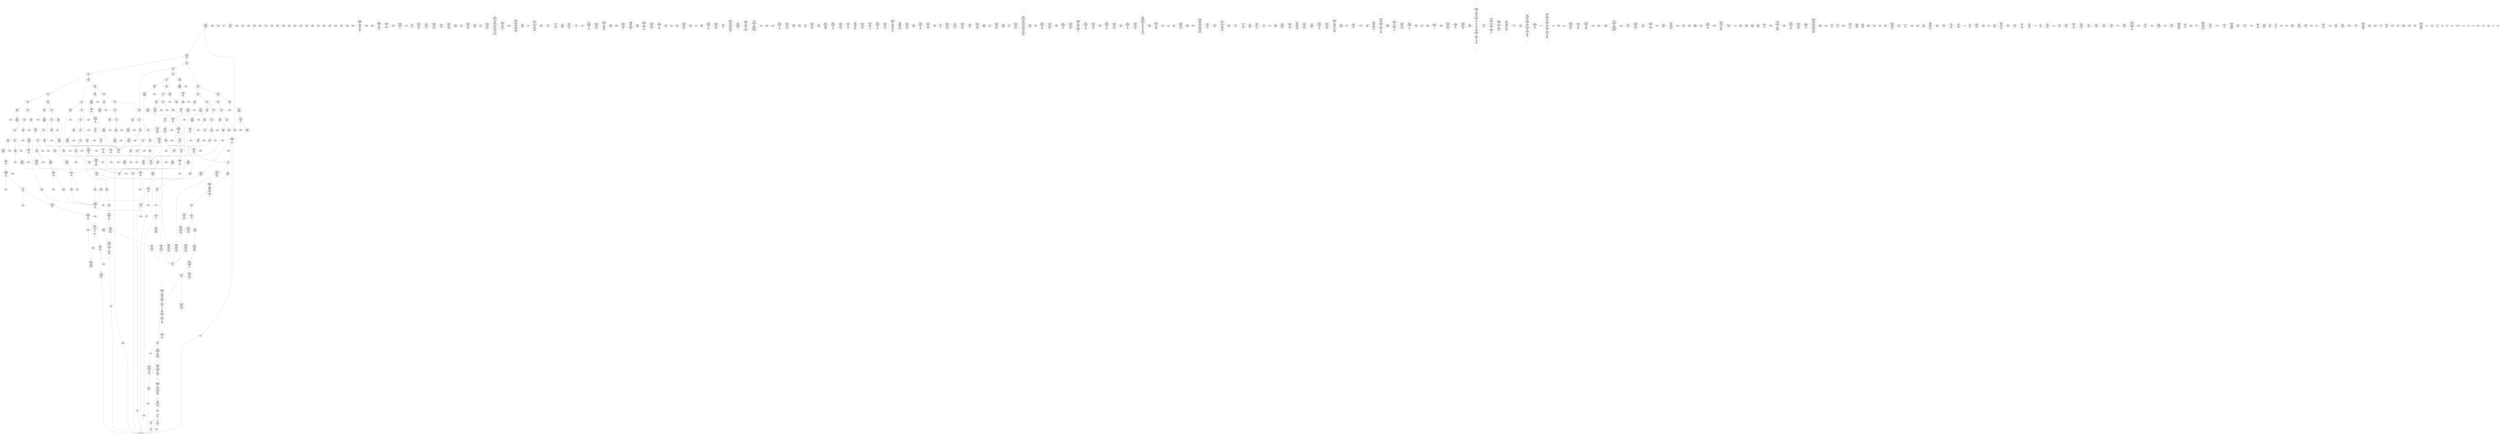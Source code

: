 /* Generated by GvGen v.1.0 (https://www.github.com/stricaud/gvgen) */

digraph G {
compound=true;
   node1 [label="[anywhere]"];
   node2 [label="# 0x0
PUSHX Data
PUSHX Data
MSTORE
PUSHX LogicData
CALLDATASIZE
LT
PUSHX Data
JUMPI
"];
   node3 [label="# 0xd
PUSHX Data
CALLDATALOAD
PUSHX BitData
SHR
PUSHX LogicData
GT
PUSHX Data
JUMPI
"];
   node4 [label="# 0x1e
PUSHX LogicData
GT
PUSHX Data
JUMPI
"];
   node5 [label="# 0x29
PUSHX LogicData
GT
PUSHX Data
JUMPI
"];
   node6 [label="# 0x34
PUSHX LogicData
EQ
PUSHX Data
JUMPI
"];
   node7 [label="# 0x3f
PUSHX LogicData
EQ
PUSHX Data
JUMPI
"];
   node8 [label="# 0x4a
PUSHX LogicData
EQ
PUSHX Data
JUMPI
"];
   node9 [label="# 0x55
PUSHX LogicData
EQ
PUSHX Data
JUMPI
"];
   node10 [label="# 0x60
PUSHX LogicData
EQ
PUSHX Data
JUMPI
"];
   node11 [label="# 0x6b
PUSHX Data
REVERT
"];
   node12 [label="# 0x6f
JUMPDEST
PUSHX LogicData
EQ
PUSHX Data
JUMPI
"];
   node13 [label="# 0x7b
PUSHX LogicData
EQ
PUSHX Data
JUMPI
"];
   node14 [label="# 0x86
PUSHX LogicData
EQ
PUSHX Data
JUMPI
"];
   node15 [label="# 0x91
PUSHX LogicData
EQ
PUSHX Data
JUMPI
"];
   node16 [label="# 0x9c
PUSHX LogicData
EQ
PUSHX Data
JUMPI
"];
   node17 [label="# 0xa7
PUSHX Data
REVERT
"];
   node18 [label="# 0xab
JUMPDEST
PUSHX LogicData
GT
PUSHX Data
JUMPI
"];
   node19 [label="# 0xb7
PUSHX LogicData
EQ
PUSHX Data
JUMPI
"];
   node20 [label="# 0xc2
PUSHX LogicData
EQ
PUSHX Data
JUMPI
"];
   node21 [label="# 0xcd
PUSHX LogicData
EQ
PUSHX Data
JUMPI
"];
   node22 [label="# 0xd8
PUSHX LogicData
EQ
PUSHX Data
JUMPI
"];
   node23 [label="# 0xe3
PUSHX LogicData
EQ
PUSHX Data
JUMPI
"];
   node24 [label="# 0xee
PUSHX Data
REVERT
"];
   node25 [label="# 0xf2
JUMPDEST
PUSHX LogicData
EQ
PUSHX Data
JUMPI
"];
   node26 [label="# 0xfe
PUSHX LogicData
EQ
PUSHX Data
JUMPI
"];
   node27 [label="# 0x109
PUSHX LogicData
EQ
PUSHX Data
JUMPI
"];
   node28 [label="# 0x114
PUSHX LogicData
EQ
PUSHX Data
JUMPI
"];
   node29 [label="# 0x11f
PUSHX LogicData
EQ
PUSHX Data
JUMPI
"];
   node30 [label="# 0x12a
PUSHX Data
REVERT
"];
   node31 [label="# 0x12e
JUMPDEST
PUSHX LogicData
GT
PUSHX Data
JUMPI
"];
   node32 [label="# 0x13a
PUSHX LogicData
GT
PUSHX Data
JUMPI
"];
   node33 [label="# 0x145
PUSHX LogicData
EQ
PUSHX Data
JUMPI
"];
   node34 [label="# 0x150
PUSHX LogicData
EQ
PUSHX Data
JUMPI
"];
   node35 [label="# 0x15b
PUSHX LogicData
EQ
PUSHX Data
JUMPI
"];
   node36 [label="# 0x166
PUSHX LogicData
EQ
PUSHX Data
JUMPI
"];
   node37 [label="# 0x171
PUSHX LogicData
EQ
PUSHX Data
JUMPI
"];
   node38 [label="# 0x17c
PUSHX Data
REVERT
"];
   node39 [label="# 0x180
JUMPDEST
PUSHX LogicData
EQ
PUSHX Data
JUMPI
"];
   node40 [label="# 0x18c
PUSHX LogicData
EQ
PUSHX Data
JUMPI
"];
   node41 [label="# 0x197
PUSHX LogicData
EQ
PUSHX Data
JUMPI
"];
   node42 [label="# 0x1a2
PUSHX LogicData
EQ
PUSHX Data
JUMPI
"];
   node43 [label="# 0x1ad
PUSHX LogicData
EQ
PUSHX Data
JUMPI
"];
   node44 [label="# 0x1b8
PUSHX Data
REVERT
"];
   node45 [label="# 0x1bc
JUMPDEST
PUSHX LogicData
GT
PUSHX Data
JUMPI
"];
   node46 [label="# 0x1c8
PUSHX LogicData
EQ
PUSHX Data
JUMPI
"];
   node47 [label="# 0x1d3
PUSHX LogicData
EQ
PUSHX Data
JUMPI
"];
   node48 [label="# 0x1de
PUSHX LogicData
EQ
PUSHX Data
JUMPI
"];
   node49 [label="# 0x1e9
PUSHX LogicData
EQ
PUSHX Data
JUMPI
"];
   node50 [label="# 0x1f4
PUSHX LogicData
EQ
PUSHX Data
JUMPI
"];
   node51 [label="# 0x1ff
PUSHX Data
REVERT
"];
   node52 [label="# 0x203
JUMPDEST
PUSHX LogicData
EQ
PUSHX Data
JUMPI
"];
   node53 [label="# 0x20f
PUSHX LogicData
EQ
PUSHX Data
JUMPI
"];
   node54 [label="# 0x21a
PUSHX LogicData
EQ
PUSHX Data
JUMPI
"];
   node55 [label="# 0x225
PUSHX LogicData
EQ
PUSHX Data
JUMPI
"];
   node56 [label="# 0x230
JUMPDEST
PUSHX Data
REVERT
"];
   node57 [label="# 0x235
JUMPDEST
CALLVALUE
ISZERO
PUSHX Data
JUMPI
"];
   node58 [label="# 0x23d
PUSHX Data
REVERT
"];
   node59 [label="# 0x241
JUMPDEST
PUSHX Data
PUSHX Data
CALLDATASIZE
PUSHX Data
PUSHX Data
JUMP
"];
   node60 [label="# 0x250
JUMPDEST
PUSHX Data
JUMP
"];
   node61 [label="# 0x255
JUMPDEST
PUSHX MemData
MLOAD
ISZERO
ISZERO
MSTORE
PUSHX ArithData
ADD
"];
   node62 [label="# 0x261
JUMPDEST
PUSHX MemData
MLOAD
SUB
RETURN
"];
   node63 [label="# 0x26a
JUMPDEST
PUSHX Data
PUSHX Data
CALLDATASIZE
PUSHX Data
PUSHX Data
JUMP
"];
   node64 [label="# 0x278
JUMPDEST
PUSHX Data
JUMP
"];
   node65 [label="# 0x27d
JUMPDEST
STOP
"];
   node66 [label="# 0x27f
JUMPDEST
CALLVALUE
ISZERO
PUSHX Data
JUMPI
"];
   node67 [label="# 0x287
PUSHX Data
REVERT
"];
   node68 [label="# 0x28b
JUMPDEST
PUSHX Data
PUSHX Data
JUMP
"];
   node69 [label="# 0x294
JUMPDEST
PUSHX MemData
MLOAD
PUSHX Data
PUSHX Data
JUMP
"];
   node70 [label="# 0x2a1
JUMPDEST
CALLVALUE
ISZERO
PUSHX Data
JUMPI
"];
   node71 [label="# 0x2a9
PUSHX Data
REVERT
"];
   node72 [label="# 0x2ad
JUMPDEST
PUSHX Data
PUSHX Data
CALLDATASIZE
PUSHX Data
PUSHX Data
JUMP
"];
   node73 [label="# 0x2bc
JUMPDEST
PUSHX Data
JUMP
"];
   node74 [label="# 0x2c1
JUMPDEST
CALLVALUE
ISZERO
PUSHX Data
JUMPI
"];
   node75 [label="# 0x2c9
PUSHX Data
REVERT
"];
   node76 [label="# 0x2cd
JUMPDEST
PUSHX Data
PUSHX Data
CALLDATASIZE
PUSHX Data
PUSHX Data
JUMP
"];
   node77 [label="# 0x2dc
JUMPDEST
PUSHX Data
JUMP
"];
   node78 [label="# 0x2e1
JUMPDEST
PUSHX MemData
MLOAD
PUSHX ArithData
PUSHX BitData
PUSHX BitData
SHL
SUB
AND
MSTORE
PUSHX ArithData
ADD
PUSHX Data
JUMP
"];
   node79 [label="# 0x2f9
JUMPDEST
CALLVALUE
ISZERO
PUSHX Data
JUMPI
"];
   node80 [label="# 0x301
PUSHX Data
REVERT
"];
   node81 [label="# 0x305
JUMPDEST
PUSHX Data
PUSHX Data
CALLDATASIZE
PUSHX Data
PUSHX Data
JUMP
"];
   node82 [label="# 0x314
JUMPDEST
PUSHX Data
JUMP
"];
   node83 [label="# 0x319
JUMPDEST
CALLVALUE
ISZERO
PUSHX Data
JUMPI
"];
   node84 [label="# 0x321
PUSHX Data
REVERT
"];
   node85 [label="# 0x325
JUMPDEST
PUSHX Data
PUSHX StorData
SLOAD
JUMP
"];
   node86 [label="# 0x32f
JUMPDEST
PUSHX MemData
MLOAD
MSTORE
PUSHX ArithData
ADD
PUSHX Data
JUMP
"];
   node87 [label="# 0x33d
JUMPDEST
CALLVALUE
ISZERO
PUSHX Data
JUMPI
"];
   node88 [label="# 0x345
PUSHX Data
REVERT
"];
   node89 [label="# 0x349
JUMPDEST
PUSHX Data
PUSHX Data
JUMP
"];
   node90 [label="# 0x352
JUMPDEST
CALLVALUE
ISZERO
PUSHX Data
JUMPI
"];
   node91 [label="# 0x35a
PUSHX Data
REVERT
"];
   node92 [label="# 0x35e
JUMPDEST
PUSHX Data
PUSHX Data
CALLDATASIZE
PUSHX Data
PUSHX Data
JUMP
"];
   node93 [label="# 0x36d
JUMPDEST
PUSHX Data
JUMP
"];
   node94 [label="# 0x372
JUMPDEST
CALLVALUE
ISZERO
PUSHX Data
JUMPI
"];
   node95 [label="# 0x37a
PUSHX Data
REVERT
"];
   node96 [label="# 0x37e
JUMPDEST
PUSHX Data
PUSHX Data
CALLDATASIZE
PUSHX Data
PUSHX Data
JUMP
"];
   node97 [label="# 0x38d
JUMPDEST
PUSHX Data
JUMP
"];
   node98 [label="# 0x392
JUMPDEST
CALLVALUE
ISZERO
PUSHX Data
JUMPI
"];
   node99 [label="# 0x39a
PUSHX Data
REVERT
"];
   node100 [label="# 0x39e
JUMPDEST
PUSHX Data
PUSHX Data
CALLDATASIZE
PUSHX Data
PUSHX Data
JUMP
"];
   node101 [label="# 0x3ad
JUMPDEST
PUSHX Data
JUMP
"];
   node102 [label="# 0x3b2
JUMPDEST
CALLVALUE
ISZERO
PUSHX Data
JUMPI
"];
   node103 [label="# 0x3ba
PUSHX Data
REVERT
"];
   node104 [label="# 0x3be
JUMPDEST
PUSHX Data
PUSHX Data
JUMP
"];
   node105 [label="# 0x3c8
JUMPDEST
CALLVALUE
ISZERO
PUSHX Data
JUMPI
"];
   node106 [label="# 0x3d0
PUSHX Data
REVERT
"];
   node107 [label="# 0x3d4
JUMPDEST
PUSHX Data
PUSHX Data
CALLDATASIZE
PUSHX Data
PUSHX Data
JUMP
"];
   node108 [label="# 0x3e3
JUMPDEST
PUSHX Data
JUMP
"];
   node109 [label="# 0x3e8
JUMPDEST
CALLVALUE
ISZERO
PUSHX Data
JUMPI
"];
   node110 [label="# 0x3f0
PUSHX Data
REVERT
"];
   node111 [label="# 0x3f4
JUMPDEST
PUSHX Data
PUSHX Data
CALLDATASIZE
PUSHX Data
PUSHX Data
JUMP
"];
   node112 [label="# 0x403
JUMPDEST
PUSHX Data
JUMP
"];
   node113 [label="# 0x408
JUMPDEST
CALLVALUE
ISZERO
PUSHX Data
JUMPI
"];
   node114 [label="# 0x410
PUSHX Data
REVERT
"];
   node115 [label="# 0x414
JUMPDEST
PUSHX Data
PUSHX Data
CALLDATASIZE
PUSHX Data
PUSHX Data
JUMP
"];
   node116 [label="# 0x423
JUMPDEST
PUSHX Data
JUMP
"];
   node117 [label="# 0x428
JUMPDEST
CALLVALUE
ISZERO
PUSHX Data
JUMPI
"];
   node118 [label="# 0x430
PUSHX Data
REVERT
"];
   node119 [label="# 0x434
JUMPDEST
PUSHX Data
PUSHX Data
CALLDATASIZE
PUSHX Data
PUSHX Data
JUMP
"];
   node120 [label="# 0x443
JUMPDEST
PUSHX Data
JUMP
"];
   node121 [label="# 0x448
JUMPDEST
CALLVALUE
ISZERO
PUSHX Data
JUMPI
"];
   node122 [label="# 0x450
PUSHX Data
REVERT
"];
   node123 [label="# 0x454
JUMPDEST
PUSHX Data
PUSHX StorData
SLOAD
JUMP
"];
   node124 [label="# 0x45e
JUMPDEST
CALLVALUE
ISZERO
PUSHX Data
JUMPI
"];
   node125 [label="# 0x466
PUSHX Data
REVERT
"];
   node126 [label="# 0x46a
JUMPDEST
PUSHX StorData
SLOAD
PUSHX Data
PUSHX Data
DIV
PUSHX BitData
AND
JUMP
"];
   node127 [label="# 0x47d
JUMPDEST
PUSHX Data
PUSHX Data
JUMP
"];
   node128 [label="# 0x485
JUMPDEST
CALLVALUE
ISZERO
PUSHX Data
JUMPI
"];
   node129 [label="# 0x48d
PUSHX Data
REVERT
"];
   node130 [label="# 0x491
JUMPDEST
PUSHX Data
PUSHX Data
CALLDATASIZE
PUSHX Data
PUSHX Data
JUMP
"];
   node131 [label="# 0x4a0
JUMPDEST
PUSHX Data
JUMP
"];
   node132 [label="# 0x4a5
JUMPDEST
CALLVALUE
ISZERO
PUSHX Data
JUMPI
"];
   node133 [label="# 0x4ad
PUSHX Data
REVERT
"];
   node134 [label="# 0x4b1
JUMPDEST
PUSHX Data
PUSHX Data
CALLDATASIZE
PUSHX Data
PUSHX Data
JUMP
"];
   node135 [label="# 0x4c0
JUMPDEST
PUSHX Data
JUMP
"];
   node136 [label="# 0x4c5
JUMPDEST
PUSHX Data
PUSHX Data
CALLDATASIZE
PUSHX Data
PUSHX Data
JUMP
"];
   node137 [label="# 0x4d3
JUMPDEST
PUSHX Data
JUMP
"];
   node138 [label="# 0x4d8
JUMPDEST
CALLVALUE
ISZERO
PUSHX Data
JUMPI
"];
   node139 [label="# 0x4e0
PUSHX Data
REVERT
"];
   node140 [label="# 0x4e4
JUMPDEST
PUSHX Data
PUSHX Data
CALLDATASIZE
PUSHX Data
PUSHX Data
JUMP
"];
   node141 [label="# 0x4f3
JUMPDEST
PUSHX Data
JUMP
"];
   node142 [label="# 0x4f8
JUMPDEST
CALLVALUE
ISZERO
PUSHX Data
JUMPI
"];
   node143 [label="# 0x500
PUSHX Data
REVERT
"];
   node144 [label="# 0x504
JUMPDEST
PUSHX Data
PUSHX Data
CALLDATASIZE
PUSHX Data
PUSHX Data
JUMP
"];
   node145 [label="# 0x513
JUMPDEST
PUSHX Data
JUMP
"];
   node146 [label="# 0x518
JUMPDEST
CALLVALUE
ISZERO
PUSHX Data
JUMPI
"];
   node147 [label="# 0x520
PUSHX Data
REVERT
"];
   node148 [label="# 0x524
JUMPDEST
PUSHX Data
PUSHX Data
CALLDATASIZE
PUSHX Data
PUSHX Data
JUMP
"];
   node149 [label="# 0x533
JUMPDEST
PUSHX Data
JUMP
"];
   node150 [label="# 0x538
JUMPDEST
CALLVALUE
ISZERO
PUSHX Data
JUMPI
"];
   node151 [label="# 0x540
PUSHX Data
REVERT
"];
   node152 [label="# 0x544
JUMPDEST
PUSHX Data
PUSHX Data
JUMP
"];
   node153 [label="# 0x54d
JUMPDEST
CALLVALUE
ISZERO
PUSHX Data
JUMPI
"];
   node154 [label="# 0x555
PUSHX Data
REVERT
"];
   node155 [label="# 0x559
JUMPDEST
PUSHX Data
PUSHX Data
CALLDATASIZE
PUSHX Data
PUSHX Data
JUMP
"];
   node156 [label="# 0x568
JUMPDEST
PUSHX Data
JUMP
"];
   node157 [label="# 0x56d
JUMPDEST
CALLVALUE
ISZERO
PUSHX Data
JUMPI
"];
   node158 [label="# 0x575
PUSHX Data
REVERT
"];
   node159 [label="# 0x579
JUMPDEST
PUSHX StorData
SLOAD
PUSHX ArithData
PUSHX BitData
PUSHX BitData
SHL
SUB
AND
PUSHX Data
JUMP
"];
   node160 [label="# 0x58b
JUMPDEST
CALLVALUE
ISZERO
PUSHX Data
JUMPI
"];
   node161 [label="# 0x593
PUSHX Data
REVERT
"];
   node162 [label="# 0x597
JUMPDEST
PUSHX Data
PUSHX Data
JUMP
"];
   node163 [label="# 0x5a0
JUMPDEST
CALLVALUE
ISZERO
PUSHX Data
JUMPI
"];
   node164 [label="# 0x5a8
PUSHX Data
REVERT
"];
   node165 [label="# 0x5ac
JUMPDEST
PUSHX Data
PUSHX Data
CALLDATASIZE
PUSHX Data
PUSHX Data
JUMP
"];
   node166 [label="# 0x5bb
JUMPDEST
PUSHX Data
JUMP
"];
   node167 [label="# 0x5c0
JUMPDEST
CALLVALUE
ISZERO
PUSHX Data
JUMPI
"];
   node168 [label="# 0x5c8
PUSHX Data
REVERT
"];
   node169 [label="# 0x5cc
JUMPDEST
PUSHX Data
PUSHX StorData
SLOAD
JUMP
"];
   node170 [label="# 0x5d6
JUMPDEST
CALLVALUE
ISZERO
PUSHX Data
JUMPI
"];
   node171 [label="# 0x5de
PUSHX Data
REVERT
"];
   node172 [label="# 0x5e2
JUMPDEST
PUSHX Data
PUSHX Data
CALLDATASIZE
PUSHX Data
PUSHX Data
JUMP
"];
   node173 [label="# 0x5f1
JUMPDEST
PUSHX Data
JUMP
"];
   node174 [label="# 0x5f6
JUMPDEST
CALLVALUE
ISZERO
PUSHX Data
JUMPI
"];
   node175 [label="# 0x5fe
PUSHX Data
REVERT
"];
   node176 [label="# 0x602
JUMPDEST
PUSHX Data
PUSHX StorData
SLOAD
JUMP
"];
   node177 [label="# 0x60c
JUMPDEST
CALLVALUE
ISZERO
PUSHX Data
JUMPI
"];
   node178 [label="# 0x614
PUSHX Data
REVERT
"];
   node179 [label="# 0x618
JUMPDEST
PUSHX Data
PUSHX Data
CALLDATASIZE
PUSHX Data
PUSHX Data
JUMP
"];
   node180 [label="# 0x627
JUMPDEST
PUSHX Data
JUMP
"];
   node181 [label="# 0x62c
JUMPDEST
CALLVALUE
ISZERO
PUSHX Data
JUMPI
"];
   node182 [label="# 0x634
PUSHX Data
REVERT
"];
   node183 [label="# 0x638
JUMPDEST
PUSHX Data
PUSHX Data
CALLDATASIZE
PUSHX Data
PUSHX Data
JUMP
"];
   node184 [label="# 0x647
JUMPDEST
PUSHX Data
JUMP
"];
   node185 [label="# 0x64c
JUMPDEST
CALLVALUE
ISZERO
PUSHX Data
JUMPI
"];
   node186 [label="# 0x654
PUSHX Data
REVERT
"];
   node187 [label="# 0x658
JUMPDEST
PUSHX StorData
SLOAD
PUSHX Data
PUSHX BitData
AND
JUMP
"];
   node188 [label="# 0x666
JUMPDEST
PUSHX MemData
MLOAD
PUSHX BitData
AND
MSTORE
PUSHX ArithData
ADD
PUSHX Data
JUMP
"];
   node189 [label="# 0x678
JUMPDEST
CALLVALUE
ISZERO
PUSHX Data
JUMPI
"];
   node190 [label="# 0x680
PUSHX Data
REVERT
"];
   node191 [label="# 0x684
JUMPDEST
PUSHX Data
PUSHX Data
CALLDATASIZE
PUSHX Data
PUSHX Data
JUMP
"];
   node192 [label="# 0x693
JUMPDEST
PUSHX ArithData
PUSHX BitData
PUSHX BitData
SHL
SUB
AND
PUSHX Data
MSTORE
PUSHX Data
PUSHX Data
MSTORE
PUSHX Data
SHA3
AND
MSTORE
MSTORE
SHA3
SLOAD
PUSHX BitData
AND
JUMP
"];
   node193 [label="# 0x6c1
JUMPDEST
CALLVALUE
ISZERO
PUSHX Data
JUMPI
"];
   node194 [label="# 0x6c9
PUSHX Data
REVERT
"];
   node195 [label="# 0x6cd
JUMPDEST
PUSHX Data
PUSHX Data
CALLDATASIZE
PUSHX Data
PUSHX Data
JUMP
"];
   node196 [label="# 0x6dc
JUMPDEST
PUSHX Data
JUMP
"];
   node197 [label="# 0x6e1
JUMPDEST
CALLVALUE
ISZERO
PUSHX Data
JUMPI
"];
   node198 [label="# 0x6e9
PUSHX Data
REVERT
"];
   node199 [label="# 0x6ed
JUMPDEST
PUSHX Data
PUSHX Data
CALLDATASIZE
PUSHX Data
PUSHX Data
JUMP
"];
   node200 [label="# 0x6fc
JUMPDEST
PUSHX Data
JUMP
"];
   node201 [label="# 0x701
JUMPDEST
PUSHX Data
PUSHX ArithData
PUSHX BitData
PUSHX BitData
SHL
SUB
NOT
AND
PUSHX BitData
PUSHX BitData
SHL
EQ
PUSHX Data
JUMPI
"];
   node202 [label="# 0x71d
PUSHX ArithData
PUSHX BitData
PUSHX BitData
SHL
SUB
NOT
AND
PUSHX BitData
PUSHX BitData
SHL
EQ
"];
   node203 [label="# 0x732
JUMPDEST
PUSHX Data
JUMPI
"];
   node204 [label="# 0x738
PUSHX BitData
PUSHX BitData
SHL
PUSHX ArithData
PUSHX BitData
PUSHX BitData
SHL
SUB
NOT
AND
EQ
"];
   node205 [label="# 0x74d
JUMPDEST
JUMP
"];
   node206 [label="# 0x753
JUMPDEST
ORIGIN
CALLER
EQ
PUSHX Data
JUMPI
"];
   node207 [label="# 0x75b
PUSHX MemData
MLOAD
PUSHX BitData
PUSHX BitData
SHL
MSTORE
PUSHX ArithData
ADD
PUSHX Data
PUSHX Data
JUMP
"];
   node208 [label="# 0x772
JUMPDEST
PUSHX MemData
MLOAD
SUB
REVERT
"];
   node209 [label="# 0x77b
JUMPDEST
PUSHX StorData
SLOAD
PUSHX BitData
AND
PUSHX LogicData
EQ
PUSHX Data
JUMPI
"];
   node210 [label="# 0x789
PUSHX MemData
MLOAD
PUSHX BitData
PUSHX BitData
SHL
MSTORE
PUSHX ArithData
ADD
PUSHX Data
PUSHX Data
JUMP
"];
   node211 [label="# 0x7a0
JUMPDEST
PUSHX StorData
SLOAD
CALLVALUE
EQ
PUSHX Data
JUMPI
"];
   node212 [label="# 0x7aa
PUSHX MemData
MLOAD
PUSHX BitData
PUSHX BitData
SHL
MSTORE
PUSHX ArithData
ADD
PUSHX Data
PUSHX Data
JUMP
"];
   node213 [label="# 0x7c1
JUMPDEST
PUSHX Data
PUSHX Data
PUSHX Data
JUMP
"];
   node214 [label="# 0x7cc
JUMPDEST
LT
PUSHX Data
JUMPI
"];
   node215 [label="# 0x7d2
PUSHX MemData
MLOAD
PUSHX BitData
PUSHX BitData
SHL
MSTORE
PUSHX ArithData
ADD
PUSHX Data
PUSHX Data
JUMP
"];
   node216 [label="# 0x7e9
JUMPDEST
PUSHX Data
PUSHX Data
CALLER
PUSHX Data
JUMP
"];
   node217 [label="# 0x7f4
JUMPDEST
LT
PUSHX Data
JUMPI
"];
   node218 [label="# 0x7fa
PUSHX MemData
MLOAD
PUSHX BitData
PUSHX BitData
SHL
MSTORE
PUSHX ArithData
ADD
PUSHX Data
PUSHX Data
JUMP
"];
   node219 [label="# 0x811
JUMPDEST
PUSHX Data
PUSHX ArithData
MUL
PUSHX ArithData
ADD
PUSHX MemData
MLOAD
ADD
PUSHX Data
MSTORE
MSTORE
PUSHX ArithData
ADD
PUSHX ArithData
MUL
CALLDATACOPY
PUSHX Data
ADD
MSTORE
PUSHX StorData
SLOAD
PUSHX MemData
MLOAD
PUSHX BitData
NOT
CALLER
PUSHX BitData
SHL
AND
PUSHX ArithData
ADD
MSTORE
PUSHX ArithData
ADD
"];
   node220 [label="# 0x86c
JUMPDEST
PUSHX MemData
MLOAD
PUSHX ArithData
SUB
SUB
MSTORE
PUSHX Data
MSTORE
MLOAD
PUSHX ArithData
ADD
SHA3
PUSHX Data
JUMP
"];
   node221 [label="# 0x887
JUMPDEST
PUSHX Data
JUMPI
"];
   node222 [label="# 0x88c
PUSHX MemData
MLOAD
PUSHX BitData
PUSHX BitData
SHL
MSTORE
PUSHX Data
PUSHX ArithData
ADD
MSTORE
PUSHX Data
PUSHX ArithData
ADD
MSTORE
PUSHX BitData
PUSHX BitData
SHL
PUSHX ArithData
ADD
MSTORE
PUSHX ArithData
ADD
PUSHX Data
JUMP
"];
   node223 [label="# 0x8c3
JUMPDEST
PUSHX Data
CALLER
PUSHX Data
PUSHX Data
JUMP
"];
   node224 [label="# 0x8ce
JUMPDEST
JUMP
"];
   node225 [label="# 0x8d2
JUMPDEST
PUSHX Data
PUSHX StorData
SLOAD
PUSHX Data
PUSHX Data
JUMP
"];
   node226 [label="# 0x8e1
JUMPDEST
PUSHX ArithData
ADD
PUSHX ArithData
DIV
MUL
PUSHX ArithData
ADD
PUSHX MemData
MLOAD
ADD
PUSHX Data
MSTORE
MSTORE
PUSHX ArithData
ADD
SLOAD
PUSHX Data
PUSHX Data
JUMP
"];
   node227 [label="# 0x90d
JUMPDEST
ISZERO
PUSHX Data
JUMPI
"];
   node228 [label="# 0x914
PUSHX LogicData
LT
PUSHX Data
JUMPI
"];
   node229 [label="# 0x91c
PUSHX ArithData
SLOAD
DIV
MUL
MSTORE
PUSHX ArithData
ADD
PUSHX Data
JUMP
"];
   node230 [label="# 0x92f
JUMPDEST
ADD
PUSHX Data
MSTORE
PUSHX Data
PUSHX Data
SHA3
"];
   node231 [label="# 0x93d
JUMPDEST
SLOAD
MSTORE
PUSHX ArithData
ADD
PUSHX ArithData
ADD
GT
PUSHX Data
JUMPI
"];
   node232 [label="# 0x951
SUB
PUSHX BitData
AND
ADD
"];
   node233 [label="# 0x95a
JUMPDEST
JUMP
"];
   node234 [label="# 0x964
JUMPDEST
PUSHX StorData
SLOAD
PUSHX Data
PUSHX ArithData
PUSHX BitData
PUSHX BitData
SHL
SUB
AND
CALLER
EQ
PUSHX Data
JUMPI
"];
   node235 [label="# 0x97a
PUSHX MemData
MLOAD
PUSHX BitData
PUSHX BitData
SHL
MSTORE
PUSHX ArithData
ADD
PUSHX Data
PUSHX Data
JUMP
"];
   node236 [label="# 0x991
JUMPDEST
PUSHX ArithData
PUSHX BitData
PUSHX BitData
SHL
SUB
AND
PUSHX Data
MSTORE
PUSHX Data
PUSHX Data
MSTORE
PUSHX Data
SHA3
SLOAD
PUSHX BitData
AND
"];
   node237 [label="# 0x9af
JUMPDEST
JUMP
"];
   node238 [label="# 0x9b4
JUMPDEST
PUSHX Data
PUSHX Data
PUSHX Data
JUMP
"];
   node239 [label="# 0x9bf
JUMPDEST
PUSHX Data
JUMPI
"];
   node240 [label="# 0x9c4
PUSHX MemData
MLOAD
PUSHX BitData
PUSHX BitData
SHL
MSTORE
PUSHX ArithData
ADD
PUSHX MemData
MLOAD
SUB
REVERT
"];
   node241 [label="# 0x9dc
JUMPDEST
PUSHX Data
MSTORE
PUSHX Data
PUSHX Data
MSTORE
PUSHX Data
SHA3
SLOAD
PUSHX ArithData
PUSHX BitData
PUSHX BitData
SHL
SUB
AND
JUMP
"];
   node242 [label="# 0x9f8
JUMPDEST
PUSHX Data
PUSHX Data
PUSHX Data
JUMP
"];
   node243 [label="# 0xa03
JUMPDEST
PUSHX ArithData
PUSHX BitData
PUSHX BitData
SHL
SUB
AND
PUSHX ArithData
PUSHX BitData
PUSHX BitData
SHL
SUB
AND
SUB
PUSHX Data
JUMPI
"];
   node244 [label="# 0xa1f
PUSHX MemData
MLOAD
PUSHX BitData
PUSHX BitData
SHL
MSTORE
PUSHX ArithData
ADD
PUSHX MemData
MLOAD
SUB
REVERT
"];
   node245 [label="# 0xa37
JUMPDEST
CALLER
PUSHX ArithData
PUSHX BitData
PUSHX BitData
SHL
SUB
AND
EQ
ISZERO
PUSHX Data
JUMPI
"];
   node246 [label="# 0xa4b
PUSHX Data
CALLER
PUSHX Data
JUMP
"];
   node247 [label="# 0xa55
JUMPDEST
ISZERO
"];
   node248 [label="# 0xa57
JUMPDEST
ISZERO
PUSHX Data
JUMPI
"];
   node249 [label="# 0xa5d
PUSHX MemData
MLOAD
PUSHX BitData
PUSHX BitData
SHL
MSTORE
PUSHX ArithData
ADD
PUSHX MemData
MLOAD
SUB
REVERT
"];
   node250 [label="# 0xa75
JUMPDEST
PUSHX Data
PUSHX Data
JUMP
"];
   node251 [label="# 0xa80
JUMPDEST
JUMP
"];
   node252 [label="# 0xa85
JUMPDEST
PUSHX StorData
SLOAD
PUSHX StorData
SLOAD
SUB
PUSHX BitData
NOT
ADD
JUMP
"];
   node253 [label="# 0xa93
JUMPDEST
PUSHX Data
PUSHX Data
JUMP
"];
   node254 [label="# 0xa9e
JUMPDEST
PUSHX StorData
SLOAD
PUSHX ArithData
PUSHX BitData
PUSHX BitData
SHL
SUB
AND
CALLER
EQ
PUSHX Data
JUMPI
"];
   node255 [label="# 0xab1
PUSHX MemData
MLOAD
PUSHX BitData
PUSHX BitData
SHL
MSTORE
PUSHX ArithData
ADD
PUSHX Data
PUSHX Data
JUMP
"];
   node256 [label="# 0xac8
JUMPDEST
SELFBALANCE
LT
ISZERO
PUSHX Data
JUMPI
"];
   node257 [label="# 0xad1
PUSHX MemData
MLOAD
PUSHX BitData
PUSHX BitData
SHL
MSTORE
PUSHX Data
PUSHX ArithData
ADD
MSTORE
PUSHX Data
PUSHX ArithData
ADD
MSTORE
PUSHX Data
PUSHX ArithData
ADD
MSTORE
PUSHX ArithData
ADD
PUSHX Data
JUMP
"];
   node258 [label="# 0xb18
JUMPDEST
PUSHX Data
PUSHX Data
PUSHX StorData
SLOAD
PUSHX ArithData
PUSHX BitData
PUSHX BitData
SHL
SUB
AND
JUMP
"];
   node259 [label="# 0xb2c
JUMPDEST
PUSHX ArithData
PUSHX BitData
PUSHX BitData
SHL
SUB
AND
PUSHX MemData
MLOAD
PUSHX Data
PUSHX MemData
MLOAD
SUB
GAS
CALL
RETURNDATASIZE
PUSHX LogicData
EQ
PUSHX Data
JUMPI
"];
   node260 [label="# 0xb55
PUSHX MemData
MLOAD
PUSHX BitData
NOT
PUSHX ArithData
RETURNDATASIZE
ADD
AND
ADD
PUSHX Data
MSTORE
RETURNDATASIZE
MSTORE
RETURNDATASIZE
PUSHX Data
PUSHX ArithData
ADD
RETURNDATACOPY
PUSHX Data
JUMP
"];
   node261 [label="# 0xb76
JUMPDEST
PUSHX Data
"];
   node262 [label="# 0xb7b
JUMPDEST
PUSHX Data
JUMPI
"];
   node263 [label="# 0xb85
PUSHX Data
REVERT
"];
   node264 [label="# 0xb89
JUMPDEST
PUSHX StorData
SLOAD
PUSHX ArithData
PUSHX BitData
PUSHX BitData
SHL
SUB
AND
CALLER
EQ
PUSHX Data
JUMPI
"];
   node265 [label="# 0xb9c
PUSHX MemData
MLOAD
PUSHX BitData
PUSHX BitData
SHL
MSTORE
PUSHX ArithData
ADD
PUSHX Data
PUSHX Data
JUMP
"];
   node266 [label="# 0xbb3
JUMPDEST
PUSHX Data
PUSHX Data
PUSHX Data
JUMP
"];
   node267 [label="# 0xbbf
JUMPDEST
PUSHX Data
PUSHX Data
JUMP
"];
   node268 [label="# 0xbc9
JUMPDEST
GT
ISZERO
PUSHX Data
JUMPI
"];
   node269 [label="# 0xbd0
PUSHX MemData
MLOAD
PUSHX BitData
PUSHX BitData
SHL
MSTORE
PUSHX ArithData
ADD
PUSHX Data
PUSHX Data
JUMP
"];
   node270 [label="# 0xbe7
JUMPDEST
PUSHX Data
CALLER
PUSHX Data
JUMP
"];
   node271 [label="# 0xbf1
JUMPDEST
JUMP
"];
   node272 [label="# 0xbf4
JUMPDEST
PUSHX Data
PUSHX MemData
MLOAD
PUSHX ArithData
ADD
PUSHX Data
MSTORE
PUSHX Data
MSTORE
PUSHX Data
JUMP
"];
   node273 [label="# 0xc0f
JUMPDEST
PUSHX StorData
SLOAD
PUSHX ArithData
PUSHX BitData
PUSHX BitData
SHL
SUB
AND
CALLER
EQ
PUSHX Data
JUMPI
"];
   node274 [label="# 0xc22
PUSHX MemData
MLOAD
PUSHX BitData
PUSHX BitData
SHL
MSTORE
PUSHX ArithData
ADD
PUSHX Data
PUSHX Data
JUMP
"];
   node275 [label="# 0xc39
JUMPDEST
PUSHX StorData
SLOAD
PUSHX BitData
NOT
AND
PUSHX BitData
AND
OR
SSTORE
JUMP
"];
   node276 [label="# 0xc4f
JUMPDEST
CALLER
PUSHX Data
MSTORE
PUSHX Data
PUSHX Data
MSTORE
PUSHX Data
SHA3
SLOAD
PUSHX BitData
AND
PUSHX Data
JUMPI
"];
   node277 [label="# 0xc67
PUSHX MemData
MLOAD
PUSHX BitData
PUSHX BitData
SHL
MSTORE
PUSHX ArithData
ADD
PUSHX Data
PUSHX Data
JUMP
"];
   node278 [label="# 0xc7e
JUMPDEST
PUSHX StorData
SLOAD
ISZERO
ISZERO
PUSHX ArithData
MUL
PUSHX BitData
NOT
AND
OR
SSTORE
JUMP
"];
   node279 [label="# 0xc98
JUMPDEST
PUSHX StorData
SLOAD
PUSHX ArithData
PUSHX BitData
PUSHX BitData
SHL
SUB
AND
CALLER
EQ
PUSHX Data
JUMPI
"];
   node280 [label="# 0xcab
PUSHX MemData
MLOAD
PUSHX BitData
PUSHX BitData
SHL
MSTORE
PUSHX ArithData
ADD
PUSHX Data
PUSHX Data
JUMP
"];
   node281 [label="# 0xcc2
JUMPDEST
PUSHX ArithData
PUSHX BitData
PUSHX BitData
SHL
SUB
AND
PUSHX Data
MSTORE
PUSHX Data
PUSHX Data
MSTORE
PUSHX Data
SHA3
SLOAD
PUSHX BitData
NOT
AND
ISZERO
ISZERO
OR
SSTORE
JUMP
"];
   node282 [label="# 0xced
JUMPDEST
ORIGIN
CALLER
EQ
PUSHX Data
JUMPI
"];
   node283 [label="# 0xcf5
PUSHX MemData
MLOAD
PUSHX BitData
PUSHX BitData
SHL
MSTORE
PUSHX ArithData
ADD
PUSHX Data
PUSHX Data
JUMP
"];
   node284 [label="# 0xd0c
JUMPDEST
PUSHX StorData
SLOAD
PUSHX BitData
AND
PUSHX LogicData
EQ
PUSHX Data
JUMPI
"];
   node285 [label="# 0xd1a
PUSHX MemData
MLOAD
PUSHX BitData
PUSHX BitData
SHL
MSTORE
PUSHX ArithData
ADD
PUSHX Data
PUSHX Data
JUMP
"];
   node286 [label="# 0xd31
JUMPDEST
PUSHX Data
PUSHX Data
PUSHX Data
JUMP
"];
   node287 [label="# 0xd3c
JUMPDEST
LT
PUSHX Data
JUMPI
"];
   node288 [label="# 0xd42
PUSHX MemData
MLOAD
PUSHX BitData
PUSHX BitData
SHL
MSTORE
PUSHX ArithData
ADD
PUSHX Data
PUSHX Data
JUMP
"];
   node289 [label="# 0xd59
JUMPDEST
PUSHX Data
PUSHX Data
CALLER
PUSHX Data
JUMP
"];
   node290 [label="# 0xd64
JUMPDEST
LT
PUSHX Data
JUMPI
"];
   node291 [label="# 0xd6a
PUSHX MemData
MLOAD
PUSHX BitData
PUSHX BitData
SHL
MSTORE
PUSHX ArithData
ADD
PUSHX Data
PUSHX Data
JUMP
"];
   node292 [label="# 0xd81
JUMPDEST
PUSHX StorData
SLOAD
CALLVALUE
EQ
PUSHX Data
JUMPI
"];
   node293 [label="# 0xd8b
PUSHX MemData
MLOAD
PUSHX BitData
PUSHX BitData
SHL
MSTORE
PUSHX ArithData
ADD
PUSHX Data
PUSHX Data
JUMP
"];
   node294 [label="# 0xda2
JUMPDEST
PUSHX Data
CALLER
PUSHX Data
PUSHX Data
JUMP
"];
   node295 [label="# 0xdad
JUMPDEST
JUMP
"];
   node296 [label="# 0xdaf
JUMPDEST
CALLER
PUSHX Data
MSTORE
PUSHX Data
PUSHX Data
MSTORE
PUSHX Data
SHA3
SLOAD
PUSHX BitData
AND
PUSHX Data
JUMPI
"];
   node297 [label="# 0xdc7
PUSHX MemData
MLOAD
PUSHX BitData
PUSHX BitData
SHL
MSTORE
PUSHX ArithData
ADD
PUSHX Data
PUSHX Data
JUMP
"];
   node298 [label="# 0xdde
JUMPDEST
PUSHX Data
PUSHX Data
PUSHX Data
JUMP
"];
   node299 [label="# 0xdea
JUMPDEST
PUSHX StorData
SLOAD
PUSHX ArithData
PUSHX BitData
PUSHX BitData
SHL
SUB
AND
CALLER
EQ
PUSHX Data
JUMPI
"];
   node300 [label="# 0xdfd
PUSHX MemData
MLOAD
PUSHX BitData
PUSHX BitData
SHL
MSTORE
PUSHX ArithData
ADD
PUSHX Data
PUSHX Data
JUMP
"];
   node301 [label="# 0xe14
JUMPDEST
PUSHX Data
SSTORE
JUMP
"];
   node302 [label="# 0xe19
JUMPDEST
ORIGIN
CALLER
EQ
PUSHX Data
JUMPI
"];
   node303 [label="# 0xe21
PUSHX MemData
MLOAD
PUSHX BitData
PUSHX BitData
SHL
MSTORE
PUSHX ArithData
ADD
PUSHX Data
PUSHX Data
JUMP
"];
   node304 [label="# 0xe38
JUMPDEST
PUSHX StorData
SLOAD
PUSHX BitData
AND
PUSHX LogicData
EQ
PUSHX Data
JUMPI
"];
   node305 [label="# 0xe46
PUSHX MemData
MLOAD
PUSHX BitData
PUSHX BitData
SHL
MSTORE
PUSHX ArithData
ADD
PUSHX Data
PUSHX Data
JUMP
"];
   node306 [label="# 0xe5d
JUMPDEST
PUSHX StorData
SLOAD
CALLVALUE
EQ
PUSHX Data
JUMPI
"];
   node307 [label="# 0xe67
PUSHX MemData
MLOAD
PUSHX BitData
PUSHX BitData
SHL
MSTORE
PUSHX ArithData
ADD
PUSHX Data
PUSHX Data
JUMP
"];
   node308 [label="# 0xe7e
JUMPDEST
PUSHX Data
PUSHX Data
PUSHX Data
JUMP
"];
   node309 [label="# 0xe89
JUMPDEST
LT
PUSHX Data
JUMPI
"];
   node310 [label="# 0xe8f
PUSHX MemData
MLOAD
PUSHX BitData
PUSHX BitData
SHL
MSTORE
PUSHX ArithData
ADD
PUSHX Data
PUSHX Data
JUMP
"];
   node311 [label="# 0xea6
JUMPDEST
PUSHX Data
PUSHX Data
CALLER
PUSHX Data
JUMP
"];
   node312 [label="# 0xeb1
JUMPDEST
LT
PUSHX Data
JUMPI
"];
   node313 [label="# 0xeb7
PUSHX MemData
MLOAD
PUSHX BitData
PUSHX BitData
SHL
MSTORE
PUSHX ArithData
ADD
PUSHX Data
PUSHX Data
JUMP
"];
   node314 [label="# 0xece
JUMPDEST
PUSHX Data
PUSHX ArithData
MUL
PUSHX ArithData
ADD
PUSHX MemData
MLOAD
ADD
PUSHX Data
MSTORE
MSTORE
PUSHX ArithData
ADD
PUSHX ArithData
MUL
CALLDATACOPY
PUSHX Data
ADD
MSTORE
PUSHX StorData
SLOAD
PUSHX MemData
MLOAD
PUSHX BitData
NOT
CALLER
PUSHX BitData
SHL
AND
PUSHX ArithData
ADD
MSTORE
PUSHX ArithData
ADD
PUSHX Data
JUMP
"];
   node315 [label="# 0xf2d
JUMPDEST
PUSHX Data
PUSHX Data
PUSHX Data
JUMP
"];
   node316 [label="# 0xf38
JUMPDEST
MLOAD
JUMP
"];
   node317 [label="# 0xf3f
JUMPDEST
PUSHX StorData
SLOAD
PUSHX ArithData
PUSHX BitData
PUSHX BitData
SHL
SUB
AND
CALLER
EQ
PUSHX Data
JUMPI
"];
   node318 [label="# 0xf52
PUSHX MemData
MLOAD
PUSHX BitData
PUSHX BitData
SHL
MSTORE
PUSHX ArithData
ADD
PUSHX Data
PUSHX Data
JUMP
"];
   node319 [label="# 0xf69
JUMPDEST
PUSHX Data
SSTORE
JUMP
"];
   node320 [label="# 0xf6e
JUMPDEST
PUSHX Data
PUSHX ArithData
PUSHX BitData
PUSHX BitData
SHL
SUB
AND
PUSHX Data
JUMPI
"];
   node321 [label="# 0xf7f
PUSHX MemData
MLOAD
PUSHX BitData
PUSHX BitData
SHL
MSTORE
PUSHX ArithData
ADD
PUSHX MemData
MLOAD
SUB
REVERT
"];
   node322 [label="# 0xf97
JUMPDEST
PUSHX ArithData
PUSHX BitData
PUSHX BitData
SHL
SUB
AND
PUSHX Data
MSTORE
PUSHX Data
PUSHX Data
MSTORE
PUSHX Data
SHA3
SLOAD
PUSHX ArithData
PUSHX BitData
PUSHX BitData
SHL
SUB
AND
JUMP
"];
   node323 [label="# 0xfbc
JUMPDEST
PUSHX StorData
SLOAD
PUSHX ArithData
PUSHX BitData
PUSHX BitData
SHL
SUB
AND
CALLER
EQ
PUSHX Data
JUMPI
"];
   node324 [label="# 0xfcf
PUSHX MemData
MLOAD
PUSHX BitData
PUSHX BitData
SHL
MSTORE
PUSHX ArithData
ADD
PUSHX Data
PUSHX Data
JUMP
"];
   node325 [label="# 0xfe6
JUMPDEST
PUSHX Data
PUSHX Data
PUSHX Data
JUMP
"];
   node326 [label="# 0xff0
JUMPDEST
PUSHX StorData
SLOAD
PUSHX ArithData
PUSHX BitData
PUSHX BitData
SHL
SUB
AND
CALLER
EQ
PUSHX Data
JUMPI
"];
   node327 [label="# 0x1003
PUSHX MemData
MLOAD
PUSHX BitData
PUSHX BitData
SHL
MSTORE
PUSHX ArithData
ADD
PUSHX Data
PUSHX Data
JUMP
"];
   node328 [label="# 0x101a
JUMPDEST
PUSHX Data
SSTORE
JUMP
"];
   node329 [label="# 0x101f
JUMPDEST
PUSHX Data
PUSHX StorData
SLOAD
PUSHX Data
PUSHX Data
JUMP
"];
   node330 [label="# 0x102e
JUMPDEST
PUSHX StorData
SLOAD
PUSHX ArithData
PUSHX BitData
PUSHX BitData
SHL
SUB
AND
CALLER
EQ
PUSHX Data
JUMPI
"];
   node331 [label="# 0x1041
PUSHX MemData
MLOAD
PUSHX BitData
PUSHX BitData
SHL
MSTORE
PUSHX ArithData
ADD
PUSHX Data
PUSHX Data
JUMP
"];
   node332 [label="# 0x1058
JUMPDEST
PUSHX Data
SSTORE
JUMP
"];
   node333 [label="# 0x105d
JUMPDEST
CALLER
PUSHX ArithData
PUSHX BitData
PUSHX BitData
SHL
SUB
AND
SUB
PUSHX Data
JUMPI
"];
   node334 [label="# 0x106e
PUSHX MemData
MLOAD
PUSHX BitData
PUSHX BitData
SHL
MSTORE
PUSHX ArithData
ADD
PUSHX MemData
MLOAD
SUB
REVERT
"];
   node335 [label="# 0x1086
JUMPDEST
CALLER
PUSHX Data
MSTORE
PUSHX Data
PUSHX ArithData
MSTORE
PUSHX MemData
SHA3
PUSHX ArithData
PUSHX BitData
PUSHX BitData
SHL
SUB
AND
MSTORE
MSTORE
SHA3
SLOAD
PUSHX BitData
NOT
AND
ISZERO
ISZERO
OR
SSTORE
MLOAD
MSTORE
PUSHX Data
ADD
PUSHX MemData
MLOAD
SUB
LOGX
JUMP
"];
   node336 [label="# 0x10f2
JUMPDEST
PUSHX Data
PUSHX Data
JUMP
"];
   node337 [label="# 0x10fd
JUMPDEST
PUSHX ArithData
PUSHX BitData
PUSHX BitData
SHL
SUB
AND
EXTCODESIZE
ISZERO
ISZERO
ISZERO
PUSHX Data
JUMPI
"];
   node338 [label="# 0x1111
PUSHX Data
PUSHX Data
JUMP
"];
   node339 [label="# 0x111d
JUMPDEST
ISZERO
"];
   node340 [label="# 0x111f
JUMPDEST
ISZERO
PUSHX Data
JUMPI
"];
   node341 [label="# 0x1125
PUSHX MemData
MLOAD
PUSHX BitData
PUSHX BitData
SHL
MSTORE
PUSHX ArithData
ADD
PUSHX MemData
MLOAD
SUB
REVERT
"];
   node342 [label="# 0x113d
JUMPDEST
JUMP
"];
   node343 [label="# 0x1143
JUMPDEST
PUSHX Data
PUSHX Data
PUSHX Data
JUMP
"];
   node344 [label="# 0x114e
JUMPDEST
PUSHX Data
JUMPI
"];
   node345 [label="# 0x1153
PUSHX MemData
MLOAD
PUSHX BitData
PUSHX BitData
SHL
MSTORE
PUSHX Data
PUSHX ArithData
ADD
MSTORE
PUSHX Data
PUSHX ArithData
ADD
MSTORE
PUSHX Data
PUSHX ArithData
ADD
MSTORE
PUSHX BitData
PUSHX BitData
SHL
PUSHX ArithData
ADD
MSTORE
PUSHX ArithData
ADD
PUSHX Data
JUMP
"];
   node346 [label="# 0x11b3
JUMPDEST
PUSHX StorData
SLOAD
PUSHX Data
DIV
PUSHX BitData
AND
PUSHX Data
JUMPI
"];
   node347 [label="# 0x11c3
PUSHX StorData
SLOAD
PUSHX Data
PUSHX Data
JUMP
"];
   node348 [label="# 0x11cf
JUMPDEST
PUSHX ArithData
ADD
PUSHX ArithData
DIV
MUL
PUSHX ArithData
ADD
PUSHX MemData
MLOAD
ADD
PUSHX Data
MSTORE
MSTORE
PUSHX ArithData
ADD
SLOAD
PUSHX Data
PUSHX Data
JUMP
"];
   node349 [label="# 0x11fb
JUMPDEST
ISZERO
PUSHX Data
JUMPI
"];
   node350 [label="# 0x1202
PUSHX LogicData
LT
PUSHX Data
JUMPI
"];
   node351 [label="# 0x120a
PUSHX ArithData
SLOAD
DIV
MUL
MSTORE
PUSHX ArithData
ADD
PUSHX Data
JUMP
"];
   node352 [label="# 0x121d
JUMPDEST
ADD
PUSHX Data
MSTORE
PUSHX Data
PUSHX Data
SHA3
"];
   node353 [label="# 0x122b
JUMPDEST
SLOAD
MSTORE
PUSHX ArithData
ADD
PUSHX ArithData
ADD
GT
PUSHX Data
JUMPI
"];
   node354 [label="# 0x123f
SUB
PUSHX BitData
AND
ADD
"];
   node355 [label="# 0x1248
JUMPDEST
JUMP
"];
   node356 [label="# 0x1254
JUMPDEST
PUSHX Data
PUSHX Data
PUSHX Data
JUMP
"];
   node357 [label="# 0x125f
JUMPDEST
PUSHX Data
PUSHX MemData
MLOAD
PUSHX ArithData
ADD
PUSHX Data
PUSHX Data
JUMP
"];
   node358 [label="# 0x1273
JUMPDEST
PUSHX MemData
MLOAD
PUSHX ArithData
SUB
SUB
MSTORE
PUSHX Data
MSTORE
JUMP
"];
   node359 [label="# 0x1289
JUMPDEST
CALLER
PUSHX Data
MSTORE
PUSHX Data
PUSHX Data
MSTORE
PUSHX Data
SHA3
SLOAD
PUSHX BitData
AND
PUSHX Data
JUMPI
"];
   node360 [label="# 0x12a1
PUSHX MemData
MLOAD
PUSHX BitData
PUSHX BitData
SHL
MSTORE
PUSHX ArithData
ADD
PUSHX Data
PUSHX Data
JUMP
"];
   node361 [label="# 0x12b8
JUMPDEST
MLOAD
PUSHX Data
PUSHX Data
PUSHX ArithData
ADD
PUSHX Data
JUMP
"];
   node362 [label="# 0x12cb
JUMPDEST
PUSHX StorData
SLOAD
PUSHX ArithData
PUSHX BitData
PUSHX BitData
SHL
SUB
AND
CALLER
EQ
PUSHX Data
JUMPI
"];
   node363 [label="# 0x12de
PUSHX MemData
MLOAD
PUSHX BitData
PUSHX BitData
SHL
MSTORE
PUSHX ArithData
ADD
PUSHX Data
PUSHX Data
JUMP
"];
   node364 [label="# 0x12f5
JUMPDEST
PUSHX ArithData
PUSHX BitData
PUSHX BitData
SHL
SUB
AND
PUSHX Data
MSTORE
PUSHX Data
PUSHX Data
MSTORE
PUSHX Data
SHA3
SLOAD
PUSHX BitData
NOT
AND
PUSHX BitData
OR
SSTORE
PUSHX Data
PUSHX Data
JUMP
"];
   node365 [label="# 0x1321
JUMPDEST
PUSHX ArithData
PUSHX BitData
PUSHX BitData
SHL
SUB
AND
PUSHX Data
MSTORE
PUSHX Data
PUSHX Data
MSTORE
PUSHX Data
SHA3
SLOAD
PUSHX BitData
PUSHX BitData
SHL
DIV
PUSHX ArithData
PUSHX BitData
PUSHX BitData
SHL
SUB
AND
JUMP
"];
   node366 [label="# 0x134c
JUMPDEST
PUSHX Data
PUSHX Data
PUSHX Data
JUMP
"];
   node367 [label="# 0x1359
JUMPDEST
EQ
JUMP
"];
   node368 [label="# 0x1362
JUMPDEST
PUSHX Data
PUSHX MemData
MLOAD
PUSHX ArithData
ADD
PUSHX Data
MSTORE
PUSHX Data
MSTORE
PUSHX Data
JUMP
"];
   node369 [label="# 0x137c
JUMPDEST
PUSHX Data
PUSHX LogicData
GT
ISZERO
ISZERO
PUSHX Data
JUMPI
"];
   node370 [label="# 0x138a
PUSHX StorData
SLOAD
LT
"];
   node371 [label="# 0x1390
JUMPDEST
ISZERO
PUSHX Data
JUMPI
"];
   node372 [label="# 0x1397
PUSHX Data
MSTORE
PUSHX Data
PUSHX Data
MSTORE
PUSHX Data
SHA3
SLOAD
PUSHX BitData
PUSHX BitData
SHL
DIV
PUSHX BitData
AND
ISZERO
JUMP
"];
   node373 [label="# 0x13b5
JUMPDEST
PUSHX Data
MSTORE
PUSHX Data
PUSHX Data
MSTORE
PUSHX MemData
SHA3
SLOAD
PUSHX ArithData
PUSHX BitData
PUSHX BitData
SHL
SUB
NOT
AND
PUSHX ArithData
PUSHX BitData
PUSHX BitData
SHL
SUB
AND
OR
SSTORE
MLOAD
AND
PUSHX Data
LOGX
JUMP
"];
   node374 [label="# 0x1411
JUMPDEST
PUSHX Data
PUSHX Data
PUSHX Data
JUMP
"];
   node375 [label="# 0x141c
JUMPDEST
PUSHX ArithData
PUSHX BitData
PUSHX BitData
SHL
SUB
AND
PUSHX ArithData
ADD
MLOAD
PUSHX ArithData
PUSHX BitData
PUSHX BitData
SHL
SUB
AND
EQ
PUSHX Data
JUMPI
"];
   node376 [label="# 0x143c
PUSHX MemData
MLOAD
PUSHX BitData
PUSHX BitData
SHL
MSTORE
PUSHX ArithData
ADD
PUSHX MemData
MLOAD
SUB
REVERT
"];
   node377 [label="# 0x1453
JUMPDEST
PUSHX Data
CALLER
PUSHX ArithData
PUSHX BitData
PUSHX BitData
SHL
SUB
AND
EQ
PUSHX Data
JUMPI
"];
   node378 [label="# 0x1467
PUSHX Data
CALLER
PUSHX Data
JUMP
"];
   node379 [label="# 0x1471
JUMPDEST
PUSHX Data
JUMPI
"];
   node380 [label="# 0x1477
CALLER
PUSHX Data
PUSHX Data
JUMP
"];
   node381 [label="# 0x1481
JUMPDEST
PUSHX ArithData
PUSHX BitData
PUSHX BitData
SHL
SUB
AND
EQ
"];
   node382 [label="# 0x148c
JUMPDEST
PUSHX Data
JUMPI
"];
   node383 [label="# 0x1494
PUSHX MemData
MLOAD
PUSHX BitData
PUSHX BitData
SHL
MSTORE
PUSHX ArithData
ADD
PUSHX MemData
MLOAD
SUB
REVERT
"];
   node384 [label="# 0x14ac
JUMPDEST
PUSHX ArithData
PUSHX BitData
PUSHX BitData
SHL
SUB
AND
PUSHX Data
JUMPI
"];
   node385 [label="# 0x14bb
PUSHX MemData
MLOAD
PUSHX BitData
PUSHX BitData
SHL
MSTORE
PUSHX ArithData
ADD
PUSHX MemData
MLOAD
SUB
REVERT
"];
   node386 [label="# 0x14d3
JUMPDEST
PUSHX Data
PUSHX Data
PUSHX Data
JUMP
"];
   node387 [label="# 0x14df
JUMPDEST
PUSHX ArithData
PUSHX BitData
PUSHX BitData
SHL
SUB
AND
PUSHX Data
MSTORE
PUSHX Data
PUSHX Data
MSTORE
PUSHX Data
SHA3
SLOAD
PUSHX BitData
NOT
AND
PUSHX ArithData
PUSHX BitData
PUSHX BitData
SHL
SUB
AND
PUSHX BitData
NOT
ADD
AND
OR
SSTORE
AND
MSTORE
SHA3
SLOAD
AND
AND
PUSHX ArithData
ADD
AND
OR
SSTORE
MSTORE
PUSHX Data
MSTORE
SHA3
SLOAD
PUSHX ArithData
PUSHX BitData
PUSHX BitData
SHL
SUB
NOT
AND
OR
PUSHX BitData
PUSHX BitData
SHL
TIMESTAMP
AND
MUL
OR
SSTORE
ADD
MSTORE
SHA3
SLOAD
AND
PUSHX Data
JUMPI
"];
   node388 [label="# 0x157a
PUSHX StorData
SLOAD
EQ
PUSHX Data
JUMPI
"];
   node389 [label="# 0x1583
SLOAD
PUSHX ArithData
ADD
MLOAD
PUSHX ArithData
PUSHX BitData
PUSHX BitData
SHL
SUB
AND
PUSHX BitData
PUSHX BitData
SHL
MUL
PUSHX ArithData
PUSHX BitData
PUSHX BitData
SHL
SUB
NOT
AND
PUSHX ArithData
PUSHX BitData
PUSHX BitData
SHL
SUB
AND
OR
OR
SSTORE
"];
   node390 [label="# 0x15b3
JUMPDEST
PUSHX ArithData
PUSHX BitData
PUSHX BitData
SHL
SUB
AND
PUSHX ArithData
PUSHX BitData
PUSHX BitData
SHL
SUB
AND
PUSHX Data
PUSHX MemData
MLOAD
PUSHX MemData
MLOAD
SUB
LOGX
"];
   node391 [label="# 0x15f8
JUMPDEST
JUMP
"];
   node392 [label="# 0x15ff
JUMPDEST
PUSHX Data
MLOAD
PUSHX ArithData
ADD
MSTORE
PUSHX Data
MSTORE
PUSHX ArithData
ADD
MSTORE
ADD
MSTORE
PUSHX LogicData
GT
ISZERO
ISZERO
PUSHX Data
JUMPI
"];
   node393 [label="# 0x1629
PUSHX StorData
SLOAD
LT
"];
   node394 [label="# 0x162f
JUMPDEST
ISZERO
PUSHX Data
JUMPI
"];
   node395 [label="# 0x1635
PUSHX Data
MSTORE
PUSHX Data
PUSHX ArithData
MSTORE
PUSHX Data
SHA3
MLOAD
PUSHX ArithData
ADD
MSTORE
SLOAD
PUSHX ArithData
PUSHX BitData
PUSHX BitData
SHL
SUB
AND
MSTORE
PUSHX BitData
PUSHX BitData
SHL
DIV
PUSHX ArithData
PUSHX BitData
PUSHX BitData
SHL
SUB
AND
ADD
MSTORE
PUSHX BitData
PUSHX BitData
SHL
DIV
PUSHX BitData
AND
ISZERO
ISZERO
ADD
MSTORE
PUSHX Data
JUMPI
"];
   node396 [label="# 0x168c
MLOAD
PUSHX ArithData
PUSHX BitData
PUSHX BitData
SHL
SUB
AND
ISZERO
PUSHX Data
JUMPI
"];
   node397 [label="# 0x169c
JUMP
"];
   node398 [label="# 0x16a2
JUMPDEST
PUSHX BitData
NOT
ADD
PUSHX Data
MSTORE
PUSHX Data
PUSHX ArithData
MSTORE
PUSHX Data
SHA3
MLOAD
PUSHX ArithData
ADD
MSTORE
SLOAD
PUSHX ArithData
PUSHX BitData
PUSHX BitData
SHL
SUB
AND
MSTORE
PUSHX BitData
PUSHX BitData
SHL
DIV
PUSHX ArithData
PUSHX BitData
PUSHX BitData
SHL
SUB
AND
ADD
MSTORE
PUSHX BitData
PUSHX BitData
SHL
DIV
PUSHX BitData
AND
ISZERO
ISZERO
ADD
MSTORE
ISZERO
PUSHX Data
JUMPI
"];
   node399 [label="# 0x1700
JUMP
"];
   node400 [label="# 0x1706
JUMPDEST
PUSHX Data
JUMP
"];
   node401 [label="# 0x170b
JUMPDEST
"];
   node402 [label="# 0x170d
JUMPDEST
PUSHX MemData
MLOAD
PUSHX BitData
PUSHX BitData
SHL
MSTORE
PUSHX ArithData
ADD
PUSHX MemData
MLOAD
SUB
REVERT
"];
   node403 [label="# 0x1726
JUMPDEST
PUSHX StorData
SLOAD
PUSHX ArithData
PUSHX BitData
PUSHX BitData
SHL
SUB
AND
PUSHX ArithData
PUSHX BitData
PUSHX BitData
SHL
SUB
NOT
AND
OR
SSTORE
PUSHX MemData
MLOAD
AND
PUSHX Data
PUSHX Data
LOGX
JUMP
"];
   node404 [label="# 0x1778
JUMPDEST
PUSHX MemData
MLOAD
PUSHX BitData
PUSHX BitData
SHL
MSTORE
PUSHX Data
PUSHX ArithData
PUSHX BitData
PUSHX BitData
SHL
SUB
AND
PUSHX Data
PUSHX Data
CALLER
PUSHX ArithData
ADD
PUSHX Data
JUMP
"];
   node405 [label="# 0x17ad
JUMPDEST
PUSHX Data
PUSHX MemData
MLOAD
SUB
PUSHX Data
GAS
CALL
ISZERO
PUSHX Data
JUMPI
"];
   node406 [label="# 0x17c6
PUSHX MemData
MLOAD
PUSHX ArithData
RETURNDATASIZE
ADD
PUSHX BitData
NOT
AND
ADD
MSTORE
PUSHX Data
ADD
PUSHX Data
JUMP
"];
   node407 [label="# 0x17e5
JUMPDEST
PUSHX Data
"];
   node408 [label="# 0x17e8
JUMPDEST
PUSHX Data
JUMPI
"];
   node409 [label="# 0x17ed
RETURNDATASIZE
ISZERO
PUSHX Data
JUMPI
"];
   node410 [label="# 0x17f5
PUSHX MemData
MLOAD
PUSHX BitData
NOT
PUSHX ArithData
RETURNDATASIZE
ADD
AND
ADD
PUSHX Data
MSTORE
RETURNDATASIZE
MSTORE
RETURNDATASIZE
PUSHX Data
PUSHX ArithData
ADD
RETURNDATACOPY
PUSHX Data
JUMP
"];
   node411 [label="# 0x1816
JUMPDEST
PUSHX Data
"];
   node412 [label="# 0x181b
JUMPDEST
MLOAD
PUSHX ArithData
SUB
PUSHX Data
JUMPI
"];
   node413 [label="# 0x1826
PUSHX MemData
MLOAD
PUSHX BitData
PUSHX BitData
SHL
MSTORE
PUSHX ArithData
ADD
PUSHX MemData
MLOAD
SUB
REVERT
"];
   node414 [label="# 0x183e
JUMPDEST
MLOAD
PUSHX ArithData
ADD
REVERT
"];
   node415 [label="# 0x1846
JUMPDEST
PUSHX ArithData
PUSHX BitData
PUSHX BitData
SHL
SUB
NOT
AND
PUSHX BitData
PUSHX BitData
SHL
EQ
"];
   node416 [label="# 0x185c
JUMPDEST
JUMP
"];
   node417 [label="# 0x1864
JUMPDEST
PUSHX Data
PUSHX ArithData
SUB
PUSHX Data
JUMPI
"];
   node418 [label="# 0x186f
PUSHX Data
MLOAD
ADD
MSTORE
PUSHX Data
MSTORE
PUSHX BitData
PUSHX BitData
SHL
PUSHX ArithData
ADD
MSTORE
JUMP
"];
   node419 [label="# 0x188b
JUMPDEST
PUSHX Data
"];
   node420 [label="# 0x188f
JUMPDEST
ISZERO
PUSHX Data
JUMPI
"];
   node421 [label="# 0x1896
PUSHX Data
PUSHX Data
JUMP
"];
   node422 [label="# 0x189f
JUMPDEST
PUSHX Data
PUSHX Data
PUSHX Data
JUMP
"];
   node423 [label="# 0x18ae
JUMPDEST
PUSHX Data
JUMP
"];
   node424 [label="# 0x18b5
JUMPDEST
PUSHX Data
PUSHX ArithData
PUSHX BitData
PUSHX BitData
SHL
SUB
GT
ISZERO
PUSHX Data
JUMPI
"];
   node425 [label="# 0x18c8
PUSHX Data
PUSHX Data
JUMP
"];
   node426 [label="# 0x18cf
JUMPDEST
PUSHX MemData
MLOAD
MSTORE
PUSHX ArithData
ADD
PUSHX BitData
NOT
AND
PUSHX ArithData
ADD
ADD
PUSHX Data
MSTORE
ISZERO
PUSHX Data
JUMPI
"];
   node427 [label="# 0x18ed
PUSHX ArithData
ADD
CALLDATASIZE
CALLDATACOPY
ADD
"];
   node428 [label="# 0x18f9
JUMPDEST
"];
   node429 [label="# 0x18fd
JUMPDEST
ISZERO
PUSHX Data
JUMPI
"];
   node430 [label="# 0x1904
PUSHX Data
PUSHX Data
PUSHX Data
JUMP
"];
   node431 [label="# 0x190e
JUMPDEST
PUSHX Data
PUSHX Data
PUSHX Data
JUMP
"];
   node432 [label="# 0x191b
JUMPDEST
PUSHX Data
PUSHX Data
PUSHX Data
JUMP
"];
   node433 [label="# 0x1926
JUMPDEST
PUSHX BitData
SHL
MLOAD
LT
PUSHX Data
JUMPI
"];
   node434 [label="# 0x1934
PUSHX Data
PUSHX Data
JUMP
"];
   node435 [label="# 0x193b
JUMPDEST
PUSHX ArithData
ADD
ADD
PUSHX ArithData
PUSHX BitData
PUSHX BitData
SHL
SUB
NOT
AND
PUSHX BitData
BYTE
MSTORE8
PUSHX Data
PUSHX Data
PUSHX Data
JUMP
"];
   node436 [label="# 0x195d
JUMPDEST
PUSHX Data
JUMP
"];
   node437 [label="# 0x1964
JUMPDEST
PUSHX StorData
SLOAD
PUSHX ArithData
PUSHX BitData
PUSHX BitData
SHL
SUB
AND
CALLER
EQ
PUSHX Data
JUMPI
"];
   node438 [label="# 0x1977
PUSHX MemData
MLOAD
PUSHX BitData
PUSHX BitData
SHL
MSTORE
PUSHX ArithData
ADD
PUSHX Data
PUSHX Data
JUMP
"];
   node439 [label="# 0x198e
JUMPDEST
PUSHX ArithData
PUSHX BitData
PUSHX BitData
SHL
SUB
AND
PUSHX Data
JUMPI
"];
   node440 [label="# 0x199d
PUSHX MemData
MLOAD
PUSHX BitData
PUSHX BitData
SHL
MSTORE
PUSHX Data
PUSHX ArithData
ADD
MSTORE
PUSHX Data
PUSHX ArithData
ADD
MSTORE
PUSHX Data
PUSHX ArithData
ADD
MSTORE
PUSHX BitData
PUSHX BitData
SHL
PUSHX ArithData
ADD
MSTORE
PUSHX ArithData
ADD
PUSHX Data
JUMP
"];
   node441 [label="# 0x19f3
JUMPDEST
PUSHX Data
PUSHX Data
JUMP
"];
   node442 [label="# 0x19fc
JUMPDEST
PUSHX Data
"];
   node443 [label="# 0x1a01
JUMPDEST
MLOAD
LT
ISZERO
PUSHX Data
JUMPI
"];
   node444 [label="# 0x1a0b
PUSHX Data
MLOAD
LT
PUSHX Data
JUMPI
"];
   node445 [label="# 0x1a17
PUSHX Data
PUSHX Data
JUMP
"];
   node446 [label="# 0x1a1e
JUMPDEST
PUSHX ArithData
MUL
PUSHX ArithData
ADD
ADD
MLOAD
GT
PUSHX Data
JUMPI
"];
   node447 [label="# 0x1a30
PUSHX Data
MSTORE
PUSHX Data
MSTORE
PUSHX Data
SHA3
PUSHX Data
JUMP
"];
   node448 [label="# 0x1a44
JUMPDEST
PUSHX Data
MSTORE
PUSHX Data
MSTORE
PUSHX Data
SHA3
"];
   node449 [label="# 0x1a55
JUMPDEST
PUSHX Data
PUSHX Data
JUMP
"];
   node450 [label="# 0x1a60
JUMPDEST
PUSHX Data
JUMP
"];
   node451 [label="# 0x1a68
JUMPDEST
JUMP
"];
   node452 [label="# 0x1a70
JUMPDEST
PUSHX Data
PUSHX Data
PUSHX StorData
SLOAD
PUSHX ArithData
PUSHX BitData
PUSHX BitData
SHL
SUB
AND
PUSHX Data
JUMPI
"];
   node453 [label="# 0x1a8a
PUSHX MemData
MLOAD
PUSHX BitData
PUSHX BitData
SHL
MSTORE
PUSHX ArithData
ADD
PUSHX MemData
MLOAD
SUB
REVERT
"];
   node454 [label="# 0x1aa1
JUMPDEST
PUSHX ArithData
SUB
PUSHX Data
JUMPI
"];
   node455 [label="# 0x1aaa
PUSHX MemData
MLOAD
PUSHX BitData
PUSHX BitData
SHL
MSTORE
PUSHX ArithData
ADD
PUSHX MemData
MLOAD
SUB
REVERT
"];
   node456 [label="# 0x1ac2
JUMPDEST
PUSHX ArithData
PUSHX BitData
PUSHX BitData
SHL
SUB
AND
PUSHX Data
MSTORE
PUSHX Data
PUSHX Data
MSTORE
PUSHX Data
SHA3
SLOAD
PUSHX BitData
NOT
AND
PUSHX ArithData
PUSHX BitData
PUSHX BitData
SHL
SUB
AND
ADD
AND
OR
PUSHX BitData
PUSHX BitData
SHL
PUSHX BitData
NOT
AND
OR
DIV
AND
ADD
AND
MUL
OR
SSTORE
MSTORE
PUSHX Data
MSTORE
SHA3
SLOAD
PUSHX ArithData
PUSHX BitData
PUSHX BitData
SHL
SUB
NOT
AND
OR
PUSHX BitData
PUSHX BitData
SHL
TIMESTAMP
AND
MUL
OR
SSTORE
ADD
ISZERO
PUSHX Data
JUMPI
"];
   node457 [label="# 0x1b60
PUSHX ArithData
PUSHX BitData
PUSHX BitData
SHL
SUB
AND
EXTCODESIZE
ISZERO
ISZERO
"];
   node458 [label="# 0x1b6e
JUMPDEST
ISZERO
PUSHX Data
JUMPI
"];
   node459 [label="# 0x1b74
JUMPDEST
PUSHX MemData
MLOAD
PUSHX ArithData
PUSHX BitData
PUSHX BitData
SHL
SUB
AND
PUSHX Data
PUSHX Data
LOGX
PUSHX Data
PUSHX Data
PUSHX ArithData
ADD
PUSHX Data
JUMP
"];
   node460 [label="# 0x1bbf
JUMPDEST
PUSHX Data
JUMPI
"];
   node461 [label="# 0x1bc4
PUSHX MemData
MLOAD
PUSHX BitData
PUSHX BitData
SHL
MSTORE
PUSHX ArithData
ADD
PUSHX MemData
MLOAD
SUB
REVERT
"];
   node462 [label="# 0x1bdc
JUMPDEST
SUB
PUSHX Data
JUMPI
"];
   node463 [label="# 0x1be4
PUSHX StorData
SLOAD
EQ
PUSHX Data
JUMPI
"];
   node464 [label="# 0x1bed
PUSHX Data
REVERT
"];
   node465 [label="# 0x1bf1
JUMPDEST
PUSHX Data
JUMP
"];
   node466 [label="# 0x1bf6
JUMPDEST
"];
   node467 [label="# 0x1bf7
JUMPDEST
PUSHX MemData
MLOAD
PUSHX ArithData
ADD
PUSHX ArithData
PUSHX BitData
PUSHX BitData
SHL
SUB
AND
PUSHX Data
PUSHX Data
LOGX
SUB
PUSHX Data
JUMPI
"];
   node468 [label="# 0x1c3b
JUMPDEST
PUSHX Data
SSTORE
PUSHX Data
JUMP
"];
   node469 [label="# 0x1c44
JUMPDEST
SLOAD
PUSHX Data
PUSHX Data
JUMP
"];
   node470 [label="# 0x1c50
JUMPDEST
PUSHX Data
MSTORE
PUSHX Data
PUSHX Data
SHA3
PUSHX ArithData
ADD
PUSHX Data
DIV
ADD
PUSHX Data
JUMPI
"];
   node471 [label="# 0x1c6a
PUSHX Data
SSTORE
PUSHX Data
JUMP
"];
   node472 [label="# 0x1c72
JUMPDEST
PUSHX LogicData
LT
PUSHX Data
JUMPI
"];
   node473 [label="# 0x1c7b
ADD
PUSHX BitData
NOT
CALLDATALOAD
AND
OR
SSTORE
PUSHX Data
JUMP
"];
   node474 [label="# 0x1c8b
JUMPDEST
ADD
PUSHX ArithData
ADD
SSTORE
ISZERO
PUSHX Data
JUMPI
"];
   node475 [label="# 0x1c9a
ADD
"];
   node476 [label="# 0x1c9d
JUMPDEST
GT
ISZERO
PUSHX Data
JUMPI
"];
   node477 [label="# 0x1ca6
CALLDATALOAD
SSTORE
PUSHX ArithData
ADD
PUSHX ArithData
ADD
PUSHX Data
JUMP
"];
   node478 [label="# 0x1cb8
JUMPDEST
PUSHX Data
PUSHX Data
JUMP
"];
   node479 [label="# 0x1cc4
JUMPDEST
JUMP
"];
   node480 [label="# 0x1cc8
JUMPDEST
SLOAD
PUSHX Data
PUSHX Data
JUMP
"];
   node481 [label="# 0x1cd4
JUMPDEST
PUSHX Data
MSTORE
PUSHX Data
PUSHX Data
SHA3
PUSHX ArithData
ADD
PUSHX Data
DIV
ADD
PUSHX Data
JUMPI
"];
   node482 [label="# 0x1cee
PUSHX Data
SSTORE
PUSHX Data
JUMP
"];
   node483 [label="# 0x1cf6
JUMPDEST
PUSHX LogicData
LT
PUSHX Data
JUMPI
"];
   node484 [label="# 0x1cff
MLOAD
PUSHX BitData
NOT
AND
ADD
OR
SSTORE
PUSHX Data
JUMP
"];
   node485 [label="# 0x1d0f
JUMPDEST
ADD
PUSHX ArithData
ADD
SSTORE
ISZERO
PUSHX Data
JUMPI
"];
   node486 [label="# 0x1d1e
ADD
"];
   node487 [label="# 0x1d21
JUMPDEST
GT
ISZERO
PUSHX Data
JUMPI
"];
   node488 [label="# 0x1d2a
MLOAD
SSTORE
PUSHX ArithData
ADD
PUSHX ArithData
ADD
PUSHX Data
JUMP
"];
   node489 [label="# 0x1d3c
JUMPDEST
"];
   node490 [label="# 0x1d3d
JUMPDEST
GT
ISZERO
PUSHX Data
JUMPI
"];
   node491 [label="# 0x1d46
PUSHX Data
SSTORE
PUSHX ArithData
ADD
PUSHX Data
JUMP
"];
   node492 [label="# 0x1d51
JUMPDEST
PUSHX ArithData
PUSHX BitData
PUSHX BitData
SHL
SUB
NOT
AND
EQ
PUSHX Data
JUMPI
"];
   node493 [label="# 0x1d63
PUSHX Data
REVERT
"];
   node494 [label="# 0x1d67
JUMPDEST
PUSHX Data
PUSHX LogicData
SUB
SLT
ISZERO
PUSHX Data
JUMPI
"];
   node495 [label="# 0x1d75
PUSHX Data
REVERT
"];
   node496 [label="# 0x1d79
JUMPDEST
CALLDATALOAD
PUSHX Data
PUSHX Data
JUMP
"];
   node497 [label="# 0x1d84
JUMPDEST
JUMP
"];
   node498 [label="# 0x1d8b
JUMPDEST
PUSHX Data
PUSHX LogicData
SUB
SLT
ISZERO
PUSHX Data
JUMPI
"];
   node499 [label="# 0x1d9a
PUSHX Data
REVERT
"];
   node500 [label="# 0x1d9e
JUMPDEST
CALLDATALOAD
PUSHX ArithData
PUSHX BitData
PUSHX BitData
SHL
SUB
GT
ISZERO
PUSHX Data
JUMPI
"];
   node501 [label="# 0x1db1
PUSHX Data
REVERT
"];
   node502 [label="# 0x1db5
JUMPDEST
ADD
PUSHX ArithData
ADD
SLT
PUSHX Data
JUMPI
"];
   node503 [label="# 0x1dc5
PUSHX Data
REVERT
"];
   node504 [label="# 0x1dc9
JUMPDEST
CALLDATALOAD
GT
ISZERO
PUSHX Data
JUMPI
"];
   node505 [label="# 0x1dd4
PUSHX Data
REVERT
"];
   node506 [label="# 0x1dd8
JUMPDEST
PUSHX ArithData
PUSHX BitData
SHL
ADD
ADD
GT
ISZERO
PUSHX Data
JUMPI
"];
   node507 [label="# 0x1de9
PUSHX Data
REVERT
"];
   node508 [label="# 0x1ded
JUMPDEST
PUSHX ArithData
ADD
JUMP
"];
   node509 [label="# 0x1dff
JUMPDEST
PUSHX Data
"];
   node510 [label="# 0x1e02
JUMPDEST
LT
ISZERO
PUSHX Data
JUMPI
"];
   node511 [label="# 0x1e0b
ADD
MLOAD
ADD
MSTORE
PUSHX ArithData
ADD
PUSHX Data
JUMP
"];
   node512 [label="# 0x1e1a
JUMPDEST
GT
ISZERO
PUSHX Data
JUMPI
"];
   node513 [label="# 0x1e23
PUSHX Data
ADD
MSTORE
JUMP
"];
   node514 [label="# 0x1e2b
JUMPDEST
PUSHX Data
MLOAD
MSTORE
PUSHX Data
PUSHX ArithData
ADD
PUSHX ArithData
ADD
PUSHX Data
JUMP
"];
   node515 [label="# 0x1e43
JUMPDEST
PUSHX ArithData
ADD
PUSHX BitData
NOT
AND
ADD
PUSHX ArithData
ADD
JUMP
"];
   node516 [label="# 0x1e57
JUMPDEST
PUSHX Data
MSTORE
PUSHX Data
PUSHX Data
PUSHX ArithData
ADD
PUSHX Data
JUMP
"];
   node517 [label="# 0x1e6a
JUMPDEST
CALLDATALOAD
PUSHX ArithData
PUSHX BitData
PUSHX BitData
SHL
SUB
AND
EQ
PUSHX Data
JUMPI
"];
   node518 [label="# 0x1e7d
PUSHX Data
REVERT
"];
   node519 [label="# 0x1e81
JUMPDEST
PUSHX Data
PUSHX LogicData
SUB
SLT
ISZERO
PUSHX Data
JUMPI
"];
   node520 [label="# 0x1e8f
PUSHX Data
REVERT
"];
   node521 [label="# 0x1e93
JUMPDEST
PUSHX Data
PUSHX Data
JUMP
"];
   node522 [label="# 0x1e9c
JUMPDEST
PUSHX Data
PUSHX LogicData
SUB
SLT
ISZERO
PUSHX Data
JUMPI
"];
   node523 [label="# 0x1eaa
PUSHX Data
REVERT
"];
   node524 [label="# 0x1eae
JUMPDEST
CALLDATALOAD
JUMP
"];
   node525 [label="# 0x1eb5
JUMPDEST
PUSHX Data
PUSHX LogicData
SUB
SLT
ISZERO
PUSHX Data
JUMPI
"];
   node526 [label="# 0x1ec4
PUSHX Data
REVERT
"];
   node527 [label="# 0x1ec8
JUMPDEST
PUSHX Data
PUSHX Data
JUMP
"];
   node528 [label="# 0x1ed1
JUMPDEST
PUSHX ArithData
ADD
CALLDATALOAD
JUMP
"];
   node529 [label="# 0x1edf
JUMPDEST
PUSHX Data
PUSHX Data
PUSHX LogicData
SUB
SLT
ISZERO
PUSHX Data
JUMPI
"];
   node530 [label="# 0x1ef0
PUSHX Data
REVERT
"];
   node531 [label="# 0x1ef4
JUMPDEST
PUSHX Data
PUSHX Data
JUMP
"];
   node532 [label="# 0x1efd
JUMPDEST
PUSHX Data
PUSHX ArithData
ADD
PUSHX Data
JUMP
"];
   node533 [label="# 0x1f0b
JUMPDEST
PUSHX ArithData
ADD
CALLDATALOAD
JUMP
"];
   node534 [label="# 0x1f1b
JUMPDEST
PUSHX Data
PUSHX LogicData
SUB
SLT
ISZERO
PUSHX Data
JUMPI
"];
   node535 [label="# 0x1f29
PUSHX Data
REVERT
"];
   node536 [label="# 0x1f2d
JUMPDEST
CALLDATALOAD
PUSHX BitData
AND
EQ
PUSHX Data
JUMPI
"];
   node537 [label="# 0x1f3a
PUSHX Data
REVERT
"];
   node538 [label="# 0x1f3e
JUMPDEST
CALLDATALOAD
ISZERO
ISZERO
EQ
PUSHX Data
JUMPI
"];
   node539 [label="# 0x1f4a
PUSHX Data
REVERT
"];
   node540 [label="# 0x1f4e
JUMPDEST
PUSHX Data
PUSHX LogicData
SUB
SLT
ISZERO
PUSHX Data
JUMPI
"];
   node541 [label="# 0x1f5c
PUSHX Data
REVERT
"];
   node542 [label="# 0x1f60
JUMPDEST
PUSHX Data
PUSHX Data
JUMP
"];
   node543 [label="# 0x1f69
JUMPDEST
PUSHX Data
PUSHX LogicData
SUB
SLT
ISZERO
PUSHX Data
JUMPI
"];
   node544 [label="# 0x1f78
PUSHX Data
REVERT
"];
   node545 [label="# 0x1f7c
JUMPDEST
PUSHX Data
PUSHX Data
JUMP
"];
   node546 [label="# 0x1f85
JUMPDEST
PUSHX Data
PUSHX ArithData
ADD
PUSHX Data
JUMP
"];
   node547 [label="# 0x1f93
JUMPDEST
JUMP
"];
   node548 [label="# 0x1f9c
JUMPDEST
PUSHX Data
PUSHX LogicData
SUB
SLT
ISZERO
PUSHX Data
JUMPI
"];
   node549 [label="# 0x1fab
PUSHX Data
REVERT
"];
   node550 [label="# 0x1faf
JUMPDEST
CALLDATALOAD
PUSHX ArithData
PUSHX BitData
PUSHX BitData
SHL
SUB
GT
ISZERO
PUSHX Data
JUMPI
"];
   node551 [label="# 0x1fc2
PUSHX Data
REVERT
"];
   node552 [label="# 0x1fc6
JUMPDEST
ADD
PUSHX ArithData
ADD
SLT
PUSHX Data
JUMPI
"];
   node553 [label="# 0x1fd6
PUSHX Data
REVERT
"];
   node554 [label="# 0x1fda
JUMPDEST
CALLDATALOAD
GT
ISZERO
PUSHX Data
JUMPI
"];
   node555 [label="# 0x1fe5
PUSHX Data
REVERT
"];
   node556 [label="# 0x1fe9
JUMPDEST
PUSHX ArithData
ADD
ADD
GT
ISZERO
PUSHX Data
JUMPI
"];
   node557 [label="# 0x1ff7
PUSHX Data
REVERT
"];
   node558 [label="# 0x1ffb
JUMPDEST
PUSHX BitData
PUSHX BitData
SHL
PUSHX Data
MSTORE
PUSHX Data
PUSHX Data
MSTORE
PUSHX Data
PUSHX Data
REVERT
"];
   node559 [label="# 0x2011
JUMPDEST
PUSHX Data
PUSHX ArithData
PUSHX BitData
PUSHX BitData
SHL
SUB
GT
ISZERO
PUSHX Data
JUMPI
"];
   node560 [label="# 0x2024
PUSHX Data
PUSHX Data
JUMP
"];
   node561 [label="# 0x202b
JUMPDEST
PUSHX MemData
MLOAD
PUSHX ArithData
ADD
PUSHX BitData
NOT
AND
PUSHX ArithData
ADD
AND
ADD
GT
LT
OR
ISZERO
PUSHX Data
JUMPI
"];
   node562 [label="# 0x204c
PUSHX Data
PUSHX Data
JUMP
"];
   node563 [label="# 0x2053
JUMPDEST
PUSHX Data
MSTORE
MSTORE
ADD
GT
ISZERO
PUSHX Data
JUMPI
"];
   node564 [label="# 0x2068
PUSHX Data
REVERT
"];
   node565 [label="# 0x206c
JUMPDEST
PUSHX ArithData
ADD
CALLDATACOPY
PUSHX Data
PUSHX ArithData
ADD
ADD
MSTORE
JUMP
"];
   node566 [label="# 0x2086
JUMPDEST
PUSHX Data
PUSHX Data
PUSHX LogicData
SUB
SLT
ISZERO
PUSHX Data
JUMPI
"];
   node567 [label="# 0x2098
PUSHX Data
REVERT
"];
   node568 [label="# 0x209c
JUMPDEST
PUSHX Data
PUSHX Data
JUMP
"];
   node569 [label="# 0x20a5
JUMPDEST
PUSHX Data
PUSHX ArithData
ADD
PUSHX Data
JUMP
"];
   node570 [label="# 0x20b3
JUMPDEST
PUSHX ArithData
ADD
CALLDATALOAD
PUSHX ArithData
ADD
CALLDATALOAD
PUSHX ArithData
PUSHX BitData
PUSHX BitData
SHL
SUB
GT
ISZERO
PUSHX Data
JUMPI
"];
   node571 [label="# 0x20d1
PUSHX Data
REVERT
"];
   node572 [label="# 0x20d5
JUMPDEST
ADD
PUSHX ArithData
ADD
SGT
PUSHX Data
JUMPI
"];
   node573 [label="# 0x20e2
PUSHX Data
REVERT
"];
   node574 [label="# 0x20e6
JUMPDEST
PUSHX Data
CALLDATALOAD
PUSHX ArithData
ADD
PUSHX Data
JUMP
"];
   node575 [label="# 0x20f5
JUMPDEST
JUMP
"];
   node576 [label="# 0x2101
JUMPDEST
PUSHX Data
PUSHX LogicData
SUB
SLT
ISZERO
PUSHX Data
JUMPI
"];
   node577 [label="# 0x2110
PUSHX Data
REVERT
"];
   node578 [label="# 0x2114
JUMPDEST
PUSHX Data
PUSHX Data
JUMP
"];
   node579 [label="# 0x211d
JUMPDEST
PUSHX Data
PUSHX ArithData
ADD
PUSHX Data
JUMP
"];
   node580 [label="# 0x212b
JUMPDEST
PUSHX Data
PUSHX LogicData
SUB
SLT
ISZERO
PUSHX Data
JUMPI
"];
   node581 [label="# 0x2139
PUSHX Data
REVERT
"];
   node582 [label="# 0x213d
JUMPDEST
CALLDATALOAD
PUSHX ArithData
PUSHX BitData
PUSHX BitData
SHL
SUB
GT
ISZERO
PUSHX Data
JUMPI
"];
   node583 [label="# 0x214f
PUSHX Data
REVERT
"];
   node584 [label="# 0x2153
JUMPDEST
ADD
PUSHX ArithData
ADD
SGT
PUSHX Data
JUMPI
"];
   node585 [label="# 0x2160
PUSHX Data
REVERT
"];
   node586 [label="# 0x2164
JUMPDEST
PUSHX Data
CALLDATALOAD
PUSHX ArithData
ADD
PUSHX Data
JUMP
"];
   node587 [label="# 0x2173
JUMPDEST
PUSHX ArithData
MSTORE
PUSHX Data
ADD
MSTORE
PUSHX Data
PUSHX ArithData
ADD
MSTORE
PUSHX ArithData
ADD
JUMP
"];
   node588 [label="# 0x21aa
JUMPDEST
PUSHX ArithData
MSTORE
PUSHX Data
ADD
MSTORE
PUSHX BitData
PUSHX BitData
SHL
PUSHX ArithData
ADD
MSTORE
PUSHX ArithData
ADD
JUMP
"];
   node589 [label="# 0x21d8
JUMPDEST
PUSHX ArithData
MSTORE
PUSHX Data
ADD
MSTORE
PUSHX BitData
PUSHX BitData
SHL
PUSHX ArithData
ADD
MSTORE
PUSHX ArithData
ADD
JUMP
"];
   node590 [label="# 0x2206
JUMPDEST
PUSHX ArithData
MSTORE
PUSHX Data
ADD
MSTORE
PUSHX BitData
PUSHX BitData
SHL
PUSHX ArithData
ADD
MSTORE
PUSHX ArithData
ADD
JUMP
"];
   node591 [label="# 0x2232
JUMPDEST
PUSHX ArithData
MSTORE
PUSHX Data
ADD
MSTORE
PUSHX BitData
PUSHX BitData
SHL
PUSHX ArithData
ADD
MSTORE
PUSHX ArithData
ADD
JUMP
"];
   node592 [label="# 0x225a
JUMPDEST
PUSHX BitData
SHR
AND
PUSHX Data
JUMPI
"];
   node593 [label="# 0x2268
PUSHX BitData
AND
"];
   node594 [label="# 0x226e
JUMPDEST
PUSHX LogicData
LT
SUB
PUSHX Data
JUMPI
"];
   node595 [label="# 0x2279
PUSHX BitData
PUSHX BitData
SHL
PUSHX Data
MSTORE
PUSHX Data
PUSHX Data
MSTORE
PUSHX Data
PUSHX Data
REVERT
"];
   node596 [label="# 0x228e
JUMPDEST
JUMP
"];
   node597 [label="# 0x2294
JUMPDEST
PUSHX ArithData
MSTORE
ADD
MSTORE
PUSHX Data
PUSHX ArithData
ADD
MSTORE
PUSHX ArithData
ADD
JUMP
"];
   node598 [label="# 0x22c9
JUMPDEST
PUSHX BitData
PUSHX BitData
SHL
PUSHX Data
MSTORE
PUSHX Data
PUSHX Data
MSTORE
PUSHX Data
PUSHX Data
REVERT
"];
   node599 [label="# 0x22df
JUMPDEST
PUSHX Data
NOT
GT
ISZERO
PUSHX Data
JUMPI
"];
   node600 [label="# 0x22eb
PUSHX Data
PUSHX Data
JUMP
"];
   node601 [label="# 0x22f2
JUMPDEST
ADD
JUMP
"];
   node602 [label="# 0x22f7
JUMPDEST
PUSHX ArithData
MSTORE
PUSHX Data
ADD
MSTORE
PUSHX BitData
PUSHX BitData
SHL
PUSHX ArithData
ADD
MSTORE
PUSHX ArithData
ADD
JUMP
"];
   node603 [label="# 0x2321
JUMPDEST
SLOAD
PUSHX Data
PUSHX BitData
SHR
AND
PUSHX Data
JUMPI
"];
   node604 [label="# 0x2335
PUSHX BitData
AND
"];
   node605 [label="# 0x233b
JUMPDEST
PUSHX LogicData
LT
SUB
PUSHX Data
JUMPI
"];
   node606 [label="# 0x2347
PUSHX BitData
PUSHX BitData
SHL
PUSHX Data
MSTORE
PUSHX Data
PUSHX Data
MSTORE
PUSHX Data
PUSHX Data
REVERT
"];
   node607 [label="# 0x235c
JUMPDEST
ISZERO
PUSHX Data
JUMPI
"];
   node608 [label="# 0x2364
PUSHX LogicData
EQ
PUSHX Data
JUMPI
"];
   node609 [label="# 0x236c
PUSHX Data
JUMP
"];
   node610 [label="# 0x2370
JUMPDEST
PUSHX BitData
NOT
AND
MSTORE
ADD
PUSHX Data
JUMP
"];
   node611 [label="# 0x2381
JUMPDEST
PUSHX Data
MSTORE
PUSHX Data
SHA3
PUSHX Data
"];
   node612 [label="# 0x238d
JUMPDEST
LT
ISZERO
PUSHX Data
JUMPI
"];
   node613 [label="# 0x2396
SLOAD
ADD
MSTORE
ADD
ADD
PUSHX Data
JUMP
"];
   node614 [label="# 0x23a6
JUMPDEST
ADD
"];
   node615 [label="# 0x23ae
JUMPDEST
JUMP
"];
   node616 [label="# 0x23ba
JUMPDEST
PUSHX Data
PUSHX Data
PUSHX Data
JUMP
"];
   node617 [label="# 0x23c6
JUMPDEST
MLOAD
PUSHX Data
PUSHX ArithData
ADD
PUSHX Data
JUMP
"];
   node618 [label="# 0x23d6
JUMPDEST
PUSHX Data
ADD
PUSHX Data
JUMP
"];
   node619 [label="# 0x23e2
JUMPDEST
JUMP
"];
   node620 [label="# 0x23ed
JUMPDEST
PUSHX ArithData
PUSHX BitData
PUSHX BitData
SHL
SUB
AND
MSTORE
AND
PUSHX ArithData
ADD
MSTORE
PUSHX ArithData
ADD
MSTORE
PUSHX ArithData
PUSHX ArithData
ADD
MSTORE
PUSHX Data
PUSHX Data
ADD
PUSHX Data
JUMP
"];
   node621 [label="# 0x2420
JUMPDEST
JUMP
"];
   node622 [label="# 0x242a
JUMPDEST
PUSHX Data
PUSHX LogicData
SUB
SLT
ISZERO
PUSHX Data
JUMPI
"];
   node623 [label="# 0x2438
PUSHX Data
REVERT
"];
   node624 [label="# 0x243c
JUMPDEST
MLOAD
PUSHX Data
PUSHX Data
JUMP
"];
   node625 [label="# 0x2447
JUMPDEST
PUSHX Data
PUSHX ArithData
ADD
PUSHX Data
JUMPI
"];
   node626 [label="# 0x2452
PUSHX Data
PUSHX Data
JUMP
"];
   node627 [label="# 0x2459
JUMPDEST
PUSHX ArithData
ADD
JUMP
"];
   node628 [label="# 0x2460
JUMPDEST
PUSHX BitData
PUSHX BitData
SHL
PUSHX Data
MSTORE
PUSHX Data
PUSHX Data
MSTORE
PUSHX Data
PUSHX Data
REVERT
"];
   node629 [label="# 0x2476
JUMPDEST
PUSHX Data
PUSHX Data
JUMPI
"];
   node630 [label="# 0x247e
PUSHX Data
PUSHX Data
JUMP
"];
   node631 [label="# 0x2485
JUMPDEST
DIV
JUMP
"];
   node632 [label="# 0x248a
JUMPDEST
PUSHX Data
LT
ISZERO
PUSHX Data
JUMPI
"];
   node633 [label="# 0x2495
PUSHX Data
PUSHX Data
JUMP
"];
   node634 [label="# 0x249c
JUMPDEST
SUB
JUMP
"];
   node635 [label="# 0x24a1
JUMPDEST
PUSHX Data
PUSHX Data
JUMPI
"];
   node636 [label="# 0x24a9
PUSHX Data
PUSHX Data
JUMP
"];
   node637 [label="# 0x24b0
JUMPDEST
MOD
JUMP
"];
   node638 [label="# 0x24b5
JUMPDEST
PUSHX BitData
PUSHX BitData
SHL
PUSHX Data
MSTORE
PUSHX Data
PUSHX Data
MSTORE
PUSHX Data
PUSHX Data
REVERT
"];
   node639 [label="# 0x24cb
INVALID
"];
   node640 [label="# 0x24cc
LOGX
PUSHX Data
INVALID
"];
   node641 [label="# 0x24d4
SLT
SHA3
GAS
INVALID
"];
   node642 [label="# 0x24d8
SLT
INVALID
"];
   node643 [label="# 0x24da
LOGX
INVALID
"];
   node644 [label="# 0x24dc
INVALID
"];
   node645 [label="# 0x24dd
EXTCODEHASH
INVALID
"];
   node646 [label="# 0x24df
INVALID
"];
   node647 [label="# 0x24e0
INVALID
"];
   node648 [label="# 0x24e1
INVALID
"];
   node649 [label="# 0x24e2
ADDMOD
INVALID
"];
   node650 [label="# 0x24e5
PUSHX Data
STOP
"];
   node651 [label="# 0x24fd
ADDMOD
INVALID
"];
   node652 [label="# 0x24ff
STOP
"];
   node653 [label="# 0x2500
CALLER
"];
node2->node56;
node2->node3;
node3->node31;
node3->node4;
node4->node18;
node4->node5;
node5->node12;
node5->node6;
node6->node181;
node6->node7;
node7->node185;
node7->node8;
node8->node189;
node8->node9;
node9->node193;
node9->node10;
node10->node197;
node10->node11;
node12->node163;
node12->node13;
node13->node167;
node13->node14;
node14->node170;
node14->node15;
node15->node174;
node15->node16;
node16->node177;
node16->node17;
node18->node25;
node18->node19;
node19->node146;
node19->node20;
node20->node150;
node20->node21;
node21->node153;
node21->node22;
node22->node157;
node22->node23;
node23->node160;
node23->node24;
node25->node128;
node25->node26;
node26->node132;
node26->node27;
node27->node136;
node27->node28;
node28->node138;
node28->node29;
node29->node142;
node29->node30;
node31->node45;
node31->node32;
node32->node39;
node32->node33;
node33->node113;
node33->node34;
node34->node117;
node34->node35;
node35->node121;
node35->node36;
node36->node124;
node36->node37;
node37->node127;
node37->node38;
node39->node94;
node39->node40;
node40->node98;
node40->node41;
node41->node102;
node41->node42;
node42->node105;
node42->node43;
node43->node109;
node43->node44;
node45->node52;
node45->node46;
node46->node74;
node46->node47;
node47->node79;
node47->node48;
node48->node83;
node48->node49;
node49->node87;
node49->node50;
node50->node90;
node50->node51;
node52->node57;
node52->node53;
node53->node63;
node53->node54;
node54->node66;
node54->node55;
node55->node70;
node55->node56;
node57->node59;
node57->node58;
node59->node494;
node61->node62;
node63->node498;
node66->node68;
node66->node67;
node68->node225;
node70->node72;
node70->node71;
node72->node519;
node74->node76;
node74->node75;
node76->node522;
node78->node62;
node79->node81;
node79->node80;
node81->node525;
node83->node85;
node83->node84;
node85->node86;
node86->node62;
node87->node89;
node87->node88;
node89->node252;
node90->node92;
node90->node91;
node92->node529;
node94->node96;
node94->node95;
node96->node522;
node98->node100;
node98->node99;
node100->node522;
node102->node104;
node102->node103;
node104->node86;
node105->node107;
node105->node106;
node107->node529;
node109->node111;
node109->node110;
node111->node534;
node113->node115;
node113->node114;
node115->node540;
node117->node119;
node117->node118;
node119->node543;
node121->node123;
node121->node122;
node123->node86;
node124->node126;
node124->node125;
node126->node61;
node127->node282;
node128->node130;
node128->node129;
node130->node548;
node132->node134;
node132->node133;
node134->node522;
node136->node498;
node138->node140;
node138->node139;
node140->node522;
node142->node144;
node142->node143;
node144->node522;
node146->node148;
node146->node147;
node148->node519;
node150->node152;
node150->node151;
node152->node323;
node153->node155;
node153->node154;
node155->node522;
node157->node159;
node157->node158;
node159->node78;
node160->node162;
node160->node161;
node162->node329;
node163->node165;
node163->node164;
node165->node522;
node167->node169;
node167->node168;
node169->node86;
node170->node172;
node170->node171;
node172->node543;
node174->node176;
node174->node175;
node176->node86;
node177->node179;
node177->node178;
node179->node566;
node181->node183;
node181->node182;
node183->node522;
node185->node187;
node185->node186;
node187->node188;
node188->node62;
node189->node191;
node189->node190;
node191->node576;
node193->node195;
node193->node194;
node195->node580;
node197->node199;
node197->node198;
node199->node519;
node225->node592;
node237->node1;
node252->node287;
node252->node86;
node271->node1;
node282->node284;
node282->node283;
node283->node587;
node284->node286;
node284->node285;
node285->node588;
node286->node252;
node287->node289;
node287->node288;
node288->node590;
node289->node365;
node290->node292;
node290->node291;
node291->node591;
node292->node294;
node292->node293;
node293->node589;
node294->node368;
node295->node1;
node323->node325;
node323->node324;
node324->node597;
node325->node403;
node329->node592;
node342->node1;
node365->node290;
node368->node452;
node391->node1;
node403->node295;
node404->node620;
node452->node454;
node452->node453;
node454->node456;
node454->node455;
node456->node458;
node456->node457;
node457->node458;
node458->node466;
node458->node459;
node459->node404;
node466->node467;
node467->node467;
node467->node468;
node468->node391;
node492->node271;
node492->node493;
node494->node496;
node494->node495;
node496->node492;
node497->node1;
node498->node500;
node498->node499;
node500->node502;
node500->node501;
node502->node504;
node502->node503;
node504->node506;
node504->node505;
node506->node508;
node506->node507;
node508->node1;
node509->node510;
node510->node512;
node510->node511;
node511->node510;
node512->node342;
node512->node513;
node513->node1;
node514->node509;
node517->node237;
node517->node518;
node519->node521;
node519->node520;
node521->node517;
node522->node524;
node522->node523;
node524->node1;
node525->node527;
node525->node526;
node527->node517;
node529->node531;
node529->node530;
node531->node517;
node534->node536;
node534->node535;
node536->node497;
node536->node537;
node538->node237;
node538->node539;
node540->node542;
node540->node541;
node542->node538;
node543->node545;
node543->node544;
node545->node517;
node548->node550;
node548->node549;
node550->node552;
node550->node551;
node552->node554;
node552->node553;
node554->node556;
node554->node555;
node556->node508;
node556->node557;
node559->node561;
node559->node560;
node560->node558;
node561->node563;
node561->node562;
node562->node558;
node563->node565;
node563->node564;
node565->node1;
node566->node568;
node566->node567;
node568->node517;
node576->node578;
node576->node577;
node578->node517;
node580->node582;
node580->node581;
node582->node584;
node582->node583;
node584->node586;
node584->node585;
node586->node559;
node587->node208;
node588->node208;
node589->node208;
node590->node208;
node591->node208;
node592->node594;
node592->node593;
node593->node594;
node594->node596;
node594->node595;
node596->node1;
node597->node208;
node620->node514;
}
